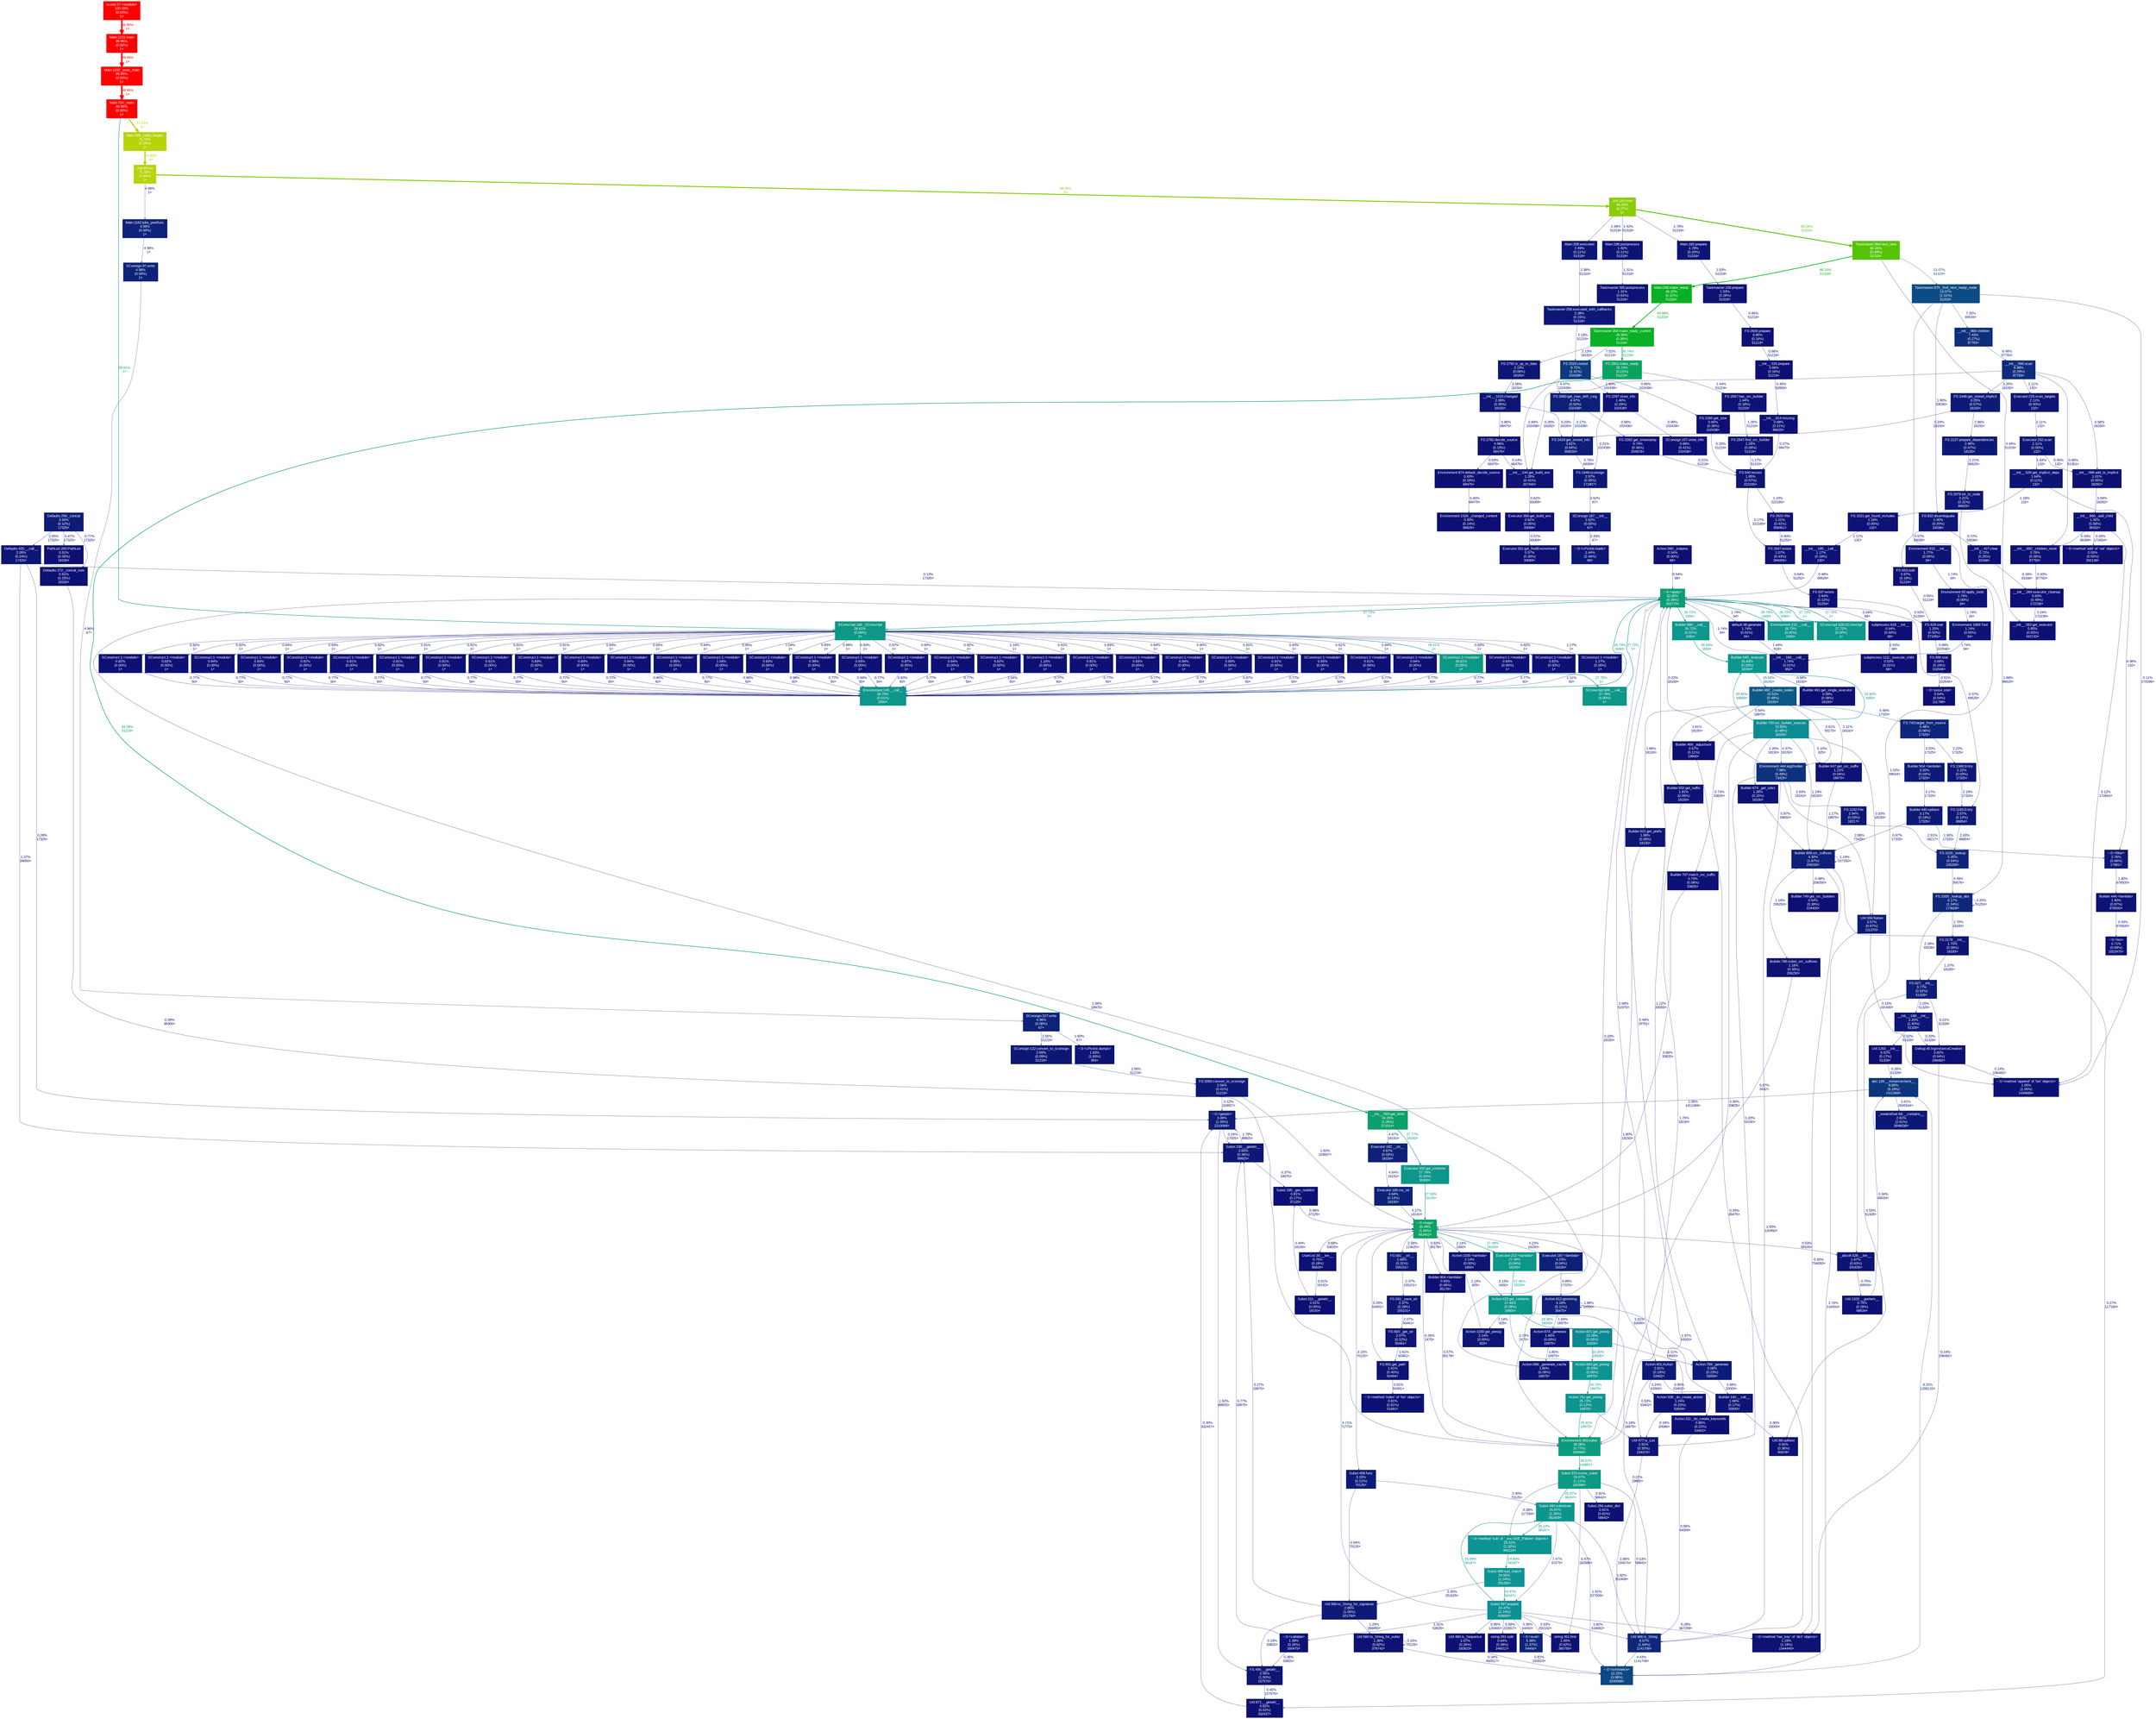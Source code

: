 digraph {
	graph [ranksep=0.25, fontname=Arial, nodesep=0.125];
	node [fontname=Arial, style=filled, height=0, width=0, shape=box, fontcolor=white];
	edge [fontname=Arial];
	1 [color="#0d4b84", fontcolor="#ffffff", fontsize="10.00", label="Taskmaster:675:_find_next_ready_node\n13.07%\n(1.51%)\n51319×"];
	1 -> 960 [color="#0d0d73", label="0.11%\n170286×", arrowsize="0.35", fontsize="10.00", fontcolor="#0d0d73", labeldistance="0.50", penwidth="0.50"];
	1 -> 423 [color="#0d1575", label="1.90%\n33036×", arrowsize="0.35", fontsize="10.00", fontcolor="#0d1575", labeldistance="0.50", penwidth="0.50"];
	1 -> 987 [color="#0d2d7c", label="7.35%\n69534×", arrowsize="0.35", fontsize="10.00", fontcolor="#0d2d7c", labeldistance="0.50", penwidth="0.50"];
	1 -> 85 [color="#0d1174", label="1.02%\n69534×", arrowsize="0.35", fontsize="10.00", fontcolor="#0d1174", labeldistance="0.50", penwidth="0.50"];
	10 [color="#0d1475", fontcolor="#ffffff", fontsize="10.00", label="Environment:1669:Tool\n1.74%\n(0.00%)\n34×"];
	10 -> 768 [color="#0d1475", label="1.74%\n34×", arrowsize="0.35", fontsize="10.00", fontcolor="#0d1475", labeldistance="0.50", penwidth="0.50"];
	11 [color="#0d1475", fontcolor="#ffffff", fontsize="10.00", label="Environment:92:apply_tools\n1.74%\n(0.00%)\n34×"];
	11 -> 10 [color="#0d1475", label="1.74%\n34×", arrowsize="0.35", fontsize="10.00", fontcolor="#0d1475", labeldistance="0.50", penwidth="0.50"];
	16 [color="#0d1274", fontcolor="#ffffff", fontsize="10.00", label="Builder:786:subst_src_suffixes\n1.16%\n(0.35%)\n206250×"];
	16 -> 52 [color="#0d1074", label="0.67%\n3432×", arrowsize="0.35", fontsize="10.00", fontcolor="#0d1074", labeldistance="0.50", penwidth="0.50"];
	17 [color="#0d1f78", fontcolor="#ffffff", fontsize="10.00", label="Builder:808:src_suffixes\n4.30%\n(1.87%)\n206250×"];
	17 -> 496 [color="#0d0f73", label="0.50%\n754050×", arrowsize="0.35", fontsize="10.00", fontcolor="#0d0f73", labeldistance="0.50", penwidth="0.50"];
	17 -> 1092 [color="#0d0e73", label="0.27%\n117150×", arrowsize="0.35", fontsize="10.00", fontcolor="#0d0e73", labeldistance="0.50", penwidth="0.50"];
	17 -> 16 [color="#0d1274", label="1.16%\n206250×", arrowsize="0.35", fontsize="10.00", fontcolor="#0d1274", labeldistance="0.50", penwidth="0.50"];
	17 -> 17 [color="#0d1274", label="1.19%\n107250×", arrowsize="0.35", fontsize="10.00", fontcolor="#0d1274", labeldistance="0.50", penwidth="0.50"];
	17 -> 341 [color="#0d0f73", label="0.48%\n206250×", arrowsize="0.35", fontsize="10.00", fontcolor="#0d0f73", labeldistance="0.50", penwidth="0.50"];
	21 [color="#0b9d74", fontcolor="#ffffff", fontsize="10.00", label="~:0:<apply>\n32.00%\n(0.39%)\n202770×"];
	21 -> 259 [color="#0d0f73", label="0.54%\n68×", arrowsize="0.35", fontsize="10.00", fontcolor="#0d0f73", labeldistance="0.50", penwidth="0.50"];
	21 -> 180 [color="#0c968c", label="26.72%\n1650×", arrowsize="0.52", fontsize="10.00", fontcolor="#0c968c", labeldistance="1.07", penwidth="1.07"];
	21 -> 182 [color="#0d1876", label="2.68%\n51975×", arrowsize="0.35", fontsize="10.00", fontcolor="#0d1876", labeldistance="0.50", penwidth="0.50"];
	21 -> 69 [color="#0c9788", label="27.72%\n1×", arrowsize="0.53", fontsize="10.00", fontcolor="#0c9788", labeldistance="1.11", penwidth="1.11"];
	21 -> 460 [color="#0d0e73", label="0.19%\n18150×", arrowsize="0.35", fontsize="10.00", fontcolor="#0d0e73", labeldistance="0.50", penwidth="0.50"];
	21 -> 213 [color="#0c968c", label="26.73%\n1650×", arrowsize="0.52", fontsize="10.00", fontcolor="#0c968c", labeldistance="1.07", penwidth="1.07"];
	21 -> 444 [color="#0d1475", label="1.74%\n34×", arrowsize="0.35", fontsize="10.00", fontcolor="#0d1475", labeldistance="0.50", penwidth="0.50"];
	21 -> 618 [color="#0d0e73", label="0.37%\n69529×", arrowsize="0.35", fontsize="10.00", fontcolor="#0d0e73", labeldistance="0.50", penwidth="0.50"];
	21 -> 375 [color="#0c9788", label="27.72%\n1×", arrowsize="0.53", fontsize="10.00", fontcolor="#0c9788", labeldistance="1.11", penwidth="1.11"];
	25 [color="#0d1475", fontcolor="#ffffff", fontsize="10.00", label="Action:866:_generate_cache\n1.80%\n(0.09%)\n18975×"];
	25 -> 21 [color="#0d1475", label="1.66%\n18975×", arrowsize="0.35", fontsize="10.00", fontcolor="#0d1475", labeldistance="0.50", penwidth="0.50"];
	39 [color="#0d1675", fontcolor="#ffffff", fontsize="10.00", label="Executor:225:scan_targets\n2.11%\n(0.00%)\n132×"];
	39 -> 537 [color="#0d1675", label="2.11%\n132×", arrowsize="0.35", fontsize="10.00", fontcolor="#0d1675", labeldistance="0.50", penwidth="0.50"];
	40 [color="#0d2c7c", fontcolor="#ffffff", fontsize="10.00", label="__init__:595:scan\n6.98%\n(0.29%)\n87783×"];
	40 -> 39 [color="#0d1675", label="2.11%\n132×", arrowsize="0.35", fontsize="10.00", fontcolor="#0d1675", labeldistance="0.50", penwidth="0.50"];
	40 -> 589 [color="#0d0f73", label="0.46%\n51351×", arrowsize="0.35", fontsize="10.00", fontcolor="#0d0f73", labeldistance="0.50", penwidth="0.50"];
	40 -> 150 [color="#0d0e73", label="0.26%\n18282×", arrowsize="0.35", fontsize="10.00", fontcolor="#0d0e73", labeldistance="0.50", penwidth="0.50"];
	40 -> 536 [color="#0d0f73", label="0.56%\n18150×", arrowsize="0.35", fontsize="10.00", fontcolor="#0d0f73", labeldistance="0.50", penwidth="0.50"];
	40 -> 155 [color="#0d1b77", label="3.25%\n18150×", arrowsize="0.35", fontsize="10.00", fontcolor="#0d1b77", labeldistance="0.50", penwidth="0.50"];
	46 [color="#0d1f78", fontcolor="#ffffff", fontsize="10.00", label="Action:812:genstring\n4.18%\n(0.11%)\n35475×"];
	46 -> 940 [color="#0d1575", label="1.97%\n16500×", arrowsize="0.35", fontsize="10.00", fontcolor="#0d1575", labeldistance="0.50", penwidth="0.50"];
	46 -> 46 [color="#0d1575", label="1.88%\n16500×", arrowsize="0.35", fontsize="10.00", fontcolor="#0d1575", labeldistance="0.50", penwidth="0.50"];
	46 -> 455 [color="#0d1475", label="1.84%\n18975×", arrowsize="0.35", fontsize="10.00", fontcolor="#0d1475", labeldistance="0.50", penwidth="0.50"];
	47 [color="#0d1f78", fontcolor="#ffffff", fontsize="10.00", label="Executor:187:<lambda>\n4.23%\n(0.04%)\n18150×"];
	47 -> 46 [color="#0d1e78", label="3.99%\n17325×", arrowsize="0.35", fontsize="10.00", fontcolor="#0d1e78", labeldistance="0.50", penwidth="0.50"];
	51 [color="#0c9789", fontcolor="#ffffff", fontsize="10.00", label="Executor:212:<lambda>\n27.49%\n(0.04%)\n18150×"];
	51 -> 126 [color="#0c9789", label="27.45%\n18150×", arrowsize="0.52", fontsize="10.00", fontcolor="#0c9789", labeldistance="1.10", penwidth="1.10"];
	52 [color="#0ba262", fontcolor="#ffffff", fontsize="10.00", label="~:0:<map>\n35.49%\n(1.84%)\n482402×"];
	52 -> 917 [color="#0d1074", label="0.68%\n53625×", arrowsize="0.35", fontsize="10.00", fontcolor="#0d1074", labeldistance="0.50", penwidth="0.50"];
	52 -> 790 [color="#0d1876", label="2.58%\n119625×", arrowsize="0.35", fontsize="10.00", fontcolor="#0d1876", labeldistance="0.50", penwidth="0.50"];
	52 -> 47 [color="#0d1f78", label="4.23%\n18150×", arrowsize="0.35", fontsize="10.00", fontcolor="#0d1f78", labeldistance="0.50", penwidth="0.50"];
	52 -> 51 [color="#0c9789", label="27.49%\n18150×", arrowsize="0.52", fontsize="10.00", fontcolor="#0c9789", labeldistance="1.10", penwidth="1.10"];
	52 -> 460 [color="#0d0e73", label="0.26%\n2475×", arrowsize="0.35", fontsize="10.00", fontcolor="#0d0e73", labeldistance="0.50", penwidth="0.50"];
	52 -> 85 [color="#0d0f73", label="0.53%\n89100×", arrowsize="0.35", fontsize="10.00", fontcolor="#0d0f73", labeldistance="0.50", penwidth="0.50"];
	52 -> 871 [color="#0d0f74", label="0.63%\n35178×", arrowsize="0.35", fontsize="10.00", fontcolor="#0d0f74", labeldistance="0.50", penwidth="0.50"];
	52 -> 761 [color="#0d1a77", label="3.15%\n70125×", arrowsize="0.35", fontsize="10.00", fontcolor="#0d1a77", labeldistance="0.50", penwidth="0.50"];
	52 -> 127 [color="#0d1675", label="2.14%\n1650×", arrowsize="0.35", fontsize="10.00", fontcolor="#0d1675", labeldistance="0.50", penwidth="0.50"];
	56 [color="#0d1876", fontcolor="#ffffff", fontsize="10.00", label="~:0:<filter>\n2.76%\n(0.66%)\n17881×"];
	56 -> 848 [color="#0d1375", label="1.40%\n676500×", arrowsize="0.35", fontsize="10.00", fontcolor="#0d1375", labeldistance="0.50", penwidth="0.50"];
	59 [color="#0d1274", fontcolor="#ffffff", fontsize="10.00", label="__init__:195:__call__\n1.17%\n(0.19%)\n132×"];
	59 -> 21 [color="#0d0f73", label="0.48%\n69529×", arrowsize="0.35", fontsize="10.00", fontcolor="#0d0f73", labeldistance="0.50", penwidth="0.50"];
	60 [color="#0d1274", fontcolor="#ffffff", fontsize="10.00", label="FS:1521:get_found_includes\n1.18%\n(0.00%)\n132×"];
	60 -> 59 [color="#0d1274", label="1.17%\n132×", arrowsize="0.35", fontsize="10.00", fontcolor="#0d1274", labeldistance="0.50", penwidth="0.50"];
	63 [color="#0d0f73", fontcolor="#ffffff", fontsize="10.00", label="Environment:1326:_changed_content\n0.50%\n(0.14%)\n86625×"];
	64 [color="#0d0f74", fontcolor="#ffffff", fontsize="10.00", label="Environment:874:default_decide_source\n0.63%\n(0.18%)\n68475×"];
	64 -> 63 [color="#0d0e73", label="0.40%\n68475×", arrowsize="0.35", fontsize="10.00", fontcolor="#0d0e73", labeldistance="0.50", penwidth="0.50"];
	68 [color="#0d1074", fontcolor="#ffffff", fontsize="10.00", label="SConstruct:1:<module>\n0.83%\n(0.00%)\n1×"];
	68 -> 954 [color="#0d1074", label="0.77%\n50×", arrowsize="0.35", fontsize="10.00", fontcolor="#0d1074", labeldistance="0.50", penwidth="0.50"];
	69 [color="#0c9884", fontcolor="#ffffff", fontsize="10.00", label="SConscript:166:_SConscript\n28.61%\n(0.06%)\n2×"];
	69 -> 289 [color="#0d1074", label="0.81%\n1×", arrowsize="0.35", fontsize="10.00", fontcolor="#0d1074", labeldistance="0.50", penwidth="0.50"];
	69 -> 169 [color="#0d1074", label="0.84%\n1×", arrowsize="0.35", fontsize="10.00", fontcolor="#0d1074", labeldistance="0.50", penwidth="0.50"];
	69 -> 173 [color="#0c9884", label="28.61%\n1×", arrowsize="0.53", fontsize="10.00", fontcolor="#0c9884", labeldistance="1.14", penwidth="1.14"];
	69 -> 305 [color="#0d1074", label="0.83%\n1×", arrowsize="0.35", fontsize="10.00", fontcolor="#0d1074", labeldistance="0.50", penwidth="0.50"];
	69 -> 364 [color="#0d1074", label="0.82%\n1×", arrowsize="0.35", fontsize="10.00", fontcolor="#0d1074", labeldistance="0.50", penwidth="0.50"];
	69 -> 321 [color="#0d1274", label="1.17%\n1×", arrowsize="0.35", fontsize="10.00", fontcolor="#0d1274", labeldistance="0.50", penwidth="0.50"];
	69 -> 267 [color="#0d1074", label="0.82%\n1×", arrowsize="0.35", fontsize="10.00", fontcolor="#0d1074", labeldistance="0.50", penwidth="0.50"];
	69 -> 68 [color="#0d1074", label="0.83%\n1×", arrowsize="0.35", fontsize="10.00", fontcolor="#0d1074", labeldistance="0.50", penwidth="0.50"];
	69 -> 325 [color="#0d1074", label="0.82%\n1×", arrowsize="0.35", fontsize="10.00", fontcolor="#0d1074", labeldistance="0.50", penwidth="0.50"];
	69 -> 326 [color="#0d1074", label="0.84%\n1×", arrowsize="0.35", fontsize="10.00", fontcolor="#0d1074", labeldistance="0.50", penwidth="0.50"];
	69 -> 329 [color="#0d1074", label="0.83%\n1×", arrowsize="0.35", fontsize="10.00", fontcolor="#0d1074", labeldistance="0.50", penwidth="0.50"];
	69 -> 330 [color="#0d1074", label="0.81%\n1×", arrowsize="0.35", fontsize="10.00", fontcolor="#0d1074", labeldistance="0.50", penwidth="0.50"];
	69 -> 332 [color="#0d1074", label="0.82%\n1×", arrowsize="0.35", fontsize="10.00", fontcolor="#0d1074", labeldistance="0.50", penwidth="0.50"];
	69 -> 333 [color="#0d1074", label="0.81%\n1×", arrowsize="0.35", fontsize="10.00", fontcolor="#0d1074", labeldistance="0.50", penwidth="0.50"];
	69 -> 334 [color="#0d1074", label="0.81%\n1×", arrowsize="0.35", fontsize="10.00", fontcolor="#0d1074", labeldistance="0.50", penwidth="0.50"];
	69 -> 336 [color="#0d1074", label="0.81%\n1×", arrowsize="0.35", fontsize="10.00", fontcolor="#0d1074", labeldistance="0.50", penwidth="0.50"];
	69 -> 339 [color="#0d1074", label="0.83%\n1×", arrowsize="0.35", fontsize="10.00", fontcolor="#0d1074", labeldistance="0.50", penwidth="0.50"];
	69 -> 340 [color="#0d1074", label="0.83%\n1×", arrowsize="0.35", fontsize="10.00", fontcolor="#0d1074", labeldistance="0.50", penwidth="0.50"];
	69 -> 365 [color="#0d1074", label="0.84%\n1×", arrowsize="0.35", fontsize="10.00", fontcolor="#0d1074", labeldistance="0.50", penwidth="0.50"];
	69 -> 344 [color="#0d1174", label="0.95%\n1×", arrowsize="0.35", fontsize="10.00", fontcolor="#0d1174", labeldistance="0.50", penwidth="0.50"];
	69 -> 345 [color="#0d1074", label="0.82%\n1×", arrowsize="0.35", fontsize="10.00", fontcolor="#0d1074", labeldistance="0.50", penwidth="0.50"];
	69 -> 346 [color="#0d1174", label="1.04%\n1×", arrowsize="0.35", fontsize="10.00", fontcolor="#0d1174", labeldistance="0.50", penwidth="0.50"];
	69 -> 347 [color="#0d1074", label="0.83%\n1×", arrowsize="0.35", fontsize="10.00", fontcolor="#0d1074", labeldistance="0.50", penwidth="0.50"];
	69 -> 349 [color="#0d1174", label="0.99%\n1×", arrowsize="0.35", fontsize="10.00", fontcolor="#0d1174", labeldistance="0.50", penwidth="0.50"];
	69 -> 350 [color="#0d1074", label="0.83%\n1×", arrowsize="0.35", fontsize="10.00", fontcolor="#0d1074", labeldistance="0.50", penwidth="0.50"];
	69 -> 352 [color="#0d1074", label="0.87%\n1×", arrowsize="0.35", fontsize="10.00", fontcolor="#0d1074", labeldistance="0.50", penwidth="0.50"];
	69 -> 354 [color="#0d1074", label="0.84%\n1×", arrowsize="0.35", fontsize="10.00", fontcolor="#0d1074", labeldistance="0.50", penwidth="0.50"];
	69 -> 337 [color="#0d1174", label="1.10%\n1×", arrowsize="0.35", fontsize="10.00", fontcolor="#0d1174", labeldistance="0.50", penwidth="0.50"];
	69 -> 360 [color="#0d1074", label="0.81%\n1×", arrowsize="0.35", fontsize="10.00", fontcolor="#0d1074", labeldistance="0.50", penwidth="0.50"];
	69 -> 361 [color="#0d1074", label="0.83%\n1×", arrowsize="0.35", fontsize="10.00", fontcolor="#0d1074", labeldistance="0.50", penwidth="0.50"];
	69 -> 106 [color="#0d1074", label="0.84%\n1×", arrowsize="0.35", fontsize="10.00", fontcolor="#0d1074", labeldistance="0.50", penwidth="0.50"];
	69 -> 363 [color="#0d1074", label="0.80%\n1×", arrowsize="0.35", fontsize="10.00", fontcolor="#0d1074", labeldistance="0.50", penwidth="0.50"];
	69 -> 338 [color="#0d1174", label="0.91%\n1×", arrowsize="0.35", fontsize="10.00", fontcolor="#0d1174", labeldistance="0.50", penwidth="0.50"];
	75 [color="#ff0000", fontcolor="#ffffff", fontsize="10.00", label="Main:1231:main\n99.95%\n(0.00%)\n1×"];
	75 -> 304 [color="#ff0100", label="99.95%\n1×", arrowsize="1.00", fontsize="10.00", fontcolor="#ff0100", labeldistance="4.00", penwidth="4.00"];
	80 [color="#0d247a", fontcolor="#ffffff", fontsize="10.00", label="FS:1103:_lookup\n5.35%\n(0.54%)\n105205×"];
	80 -> 81 [color="#0d2079", label="4.49%\n35676×", arrowsize="0.35", fontsize="10.00", fontcolor="#0d2079", labeldistance="0.50", penwidth="0.50"];
	81 [color="#0d287b", fontcolor="#ffffff", fontsize="10.00", label="FS:2000:_lookup_abs\n6.17%\n(1.04%)\n173628×"];
	81 -> 171 [color="#0d1776", label="2.39%\n33036×", arrowsize="0.35", fontsize="10.00", fontcolor="#0d1776", labeldistance="0.50", penwidth="0.50"];
	81 -> 495 [color="#0d1475", label="1.70%\n18183×", arrowsize="0.35", fontsize="10.00", fontcolor="#0d1475", labeldistance="0.50", penwidth="0.50"];
	81 -> 81 [color="#0d0e73", label="0.25%\n51253×", arrowsize="0.35", fontsize="10.00", fontcolor="#0d0e73", labeldistance="0.50", penwidth="0.50"];
	84 [color="#0d1074", fontcolor="#ffffff", fontsize="10.00", label="Util:1323:__getitem__\n0.75%\n(0.28%)\n69534×"];
	84 -> 133 [color="#0d0e73", label="0.34%\n69534×", arrowsize="0.35", fontsize="10.00", fontcolor="#0d0e73", labeldistance="0.50", penwidth="0.50"];
	85 [color="#0d1475", fontcolor="#ffffff", fontsize="10.00", label="_abcoll:528:__iter__\n1.67%\n(0.63%)\n191635×"];
	85 -> 84 [color="#0d1074", label="0.75%\n69534×", arrowsize="0.35", fontsize="10.00", fontcolor="#0d1074", labeldistance="0.50", penwidth="0.50"];
	96 [color="#0d397f", fontcolor="#ffffff", fontsize="10.00", label="FS:2524:visited\n9.72%\n(1.41%)\n102438×"];
	96 -> 634 [color="#0d1375", label="1.40%\n102438×", arrowsize="0.35", fontsize="10.00", fontcolor="#0d1375", labeldistance="0.50", penwidth="0.50"];
	96 -> 596 [color="#0d0f74", label="0.65%\n102438×", arrowsize="0.35", fontsize="10.00", fontcolor="#0d0f74", labeldistance="0.50", penwidth="0.50"];
	96 -> 150 [color="#0d1074", label="0.84%\n102438×", arrowsize="0.35", fontsize="10.00", fontcolor="#0d1074", labeldistance="0.50", penwidth="0.50"];
	96 -> 158 [color="#0d2078", label="4.47%\n102438×", arrowsize="0.35", fontsize="10.00", fontcolor="#0d2078", labeldistance="0.50", penwidth="0.50"];
	97 [color="#0ba069", fontcolor="#ffffff", fontsize="10.00", label="__init__:683:get_binfo\n34.25%\n(1.06%)\n271014×"];
	97 -> 388 [color="#0c9788", label="27.77%\n18150×", arrowsize="0.53", fontsize="10.00", fontcolor="#0c9788", labeldistance="1.11", penwidth="1.11"];
	97 -> 1137 [color="#0d2179", label="4.67%\n18150×", arrowsize="0.35", fontsize="10.00", fontcolor="#0d2179", labeldistance="0.50", penwidth="0.50"];
	102 [color="#b6d406", fontcolor="#ffffff", fontsize="10.00", label="Main:996:_build_targets\n71.33%\n(0.00%)\n1×"];
	102 -> 215 [color="#b6d406", label="71.33%\n1×", arrowsize="0.84", fontsize="10.00", fontcolor="#b6d406", labeldistance="2.85", penwidth="2.85"];
	103 [color="#ff0100", fontcolor="#ffffff", fontsize="10.00", label="Main:724:_main\n99.95%\n(0.00%)\n1×"];
	103 -> 69 [color="#0c9884", label="28.61%\n1×", arrowsize="0.53", fontsize="10.00", fontcolor="#0c9884", labeldistance="1.14", penwidth="1.14"];
	103 -> 102 [color="#b6d406", label="71.33%\n1×", arrowsize="0.84", fontsize="10.00", fontcolor="#b6d406", labeldistance="2.85", penwidth="2.85"];
	106 [color="#0d1074", fontcolor="#ffffff", fontsize="10.00", label="SConstruct:1:<module>\n0.84%\n(0.00%)\n1×"];
	106 -> 954 [color="#0d1074", label="0.77%\n50×", arrowsize="0.35", fontsize="10.00", fontcolor="#0d1074", labeldistance="0.50", penwidth="0.50"];
	115 [color="#0d0f73", fontcolor="#ffffff", fontsize="10.00", label="Executor:331:get_NullEnvironment\n0.57%\n(0.30%)\n33069×"];
	116 [color="#0d0f74", fontcolor="#ffffff", fontsize="10.00", label="Executor:358:get_build_env\n0.62%\n(0.05%)\n33069×"];
	116 -> 115 [color="#0d0f73", label="0.57%\n33069×", arrowsize="0.35", fontsize="10.00", fontcolor="#0d0f73", labeldistance="0.50", penwidth="0.50"];
	119 [color="#0c5887", fontcolor="#ffffff", fontsize="10.00", label="Builder:482:_create_nodes\n15.52%\n(0.48%)\n18150×"];
	119 -> 1126 [color="#0d257a", label="5.48%\n17325×", arrowsize="0.35", fontsize="10.00", fontcolor="#0d257a", labeldistance="0.50", penwidth="0.50"];
	119 -> 513 [color="#0d1c77", label="3.61%\n55275×", arrowsize="0.35", fontsize="10.00", fontcolor="#0d1c77", labeldistance="0.50", penwidth="0.50"];
	119 -> 726 [color="#0d1174", label="1.11%\n18150×", arrowsize="0.35", fontsize="10.00", fontcolor="#0d1174", labeldistance="0.50", penwidth="0.50"];
	119 -> 705 [color="#0d1475", label="1.81%\n18150×", arrowsize="0.35", fontsize="10.00", fontcolor="#0d1475", labeldistance="0.50", penwidth="0.50"];
	119 -> 700 [color="#0d1575", label="1.86%\n18150×", arrowsize="0.35", fontsize="10.00", fontcolor="#0d1575", labeldistance="0.50", penwidth="0.50"];
	119 -> 862 [color="#0d0f73", label="0.54%\n18975×", arrowsize="0.35", fontsize="10.00", fontcolor="#0d0f73", labeldistance="0.50", penwidth="0.50"];
	120 [color="#0c968d", fontcolor="#ffffff", fontsize="10.00", label="Builder:545:_execute\n26.63%\n(0.33%)\n18150×"];
	120 -> 512 [color="#0d0f73", label="0.58%\n18150×", arrowsize="0.35", fontsize="10.00", fontcolor="#0d0f73", labeldistance="0.50", penwidth="0.50"];
	120 -> 727 [color="#0c8b92", label="23.82%\n1650×", arrowsize="0.49", fontsize="10.00", fontcolor="#0c8b92", labeldistance="0.95", penwidth="0.95"];
	120 -> 119 [color="#0c5887", label="15.52%\n18150×", arrowsize="0.39", fontsize="10.00", fontcolor="#0c5887", labeldistance="0.62", penwidth="0.62"];
	126 [color="#0c9789", fontcolor="#ffffff", fontsize="10.00", label="Action:420:get_contents\n27.45%\n(0.09%)\n19800×"];
	126 -> 564 [color="#0d1675", label="2.14%\n825×", arrowsize="0.35", fontsize="10.00", fontcolor="#0d1675", labeldistance="0.50", penwidth="0.50"];
	126 -> 852 [color="#0d1d78", label="3.74%\n2475×", arrowsize="0.35", fontsize="10.00", fontcolor="#0d1d78", labeldistance="0.50", penwidth="0.50"];
	126 -> 853 [color="#0c8891", label="23.36%\n16500×", arrowsize="0.48", fontsize="10.00", fontcolor="#0c8891", labeldistance="0.93", penwidth="0.93"];
	126 -> 238 [color="#0d0e73", label="0.21%\n19800×", arrowsize="0.35", fontsize="10.00", fontcolor="#0d0e73", labeldistance="0.50", penwidth="0.50"];
	127 [color="#0d1675", fontcolor="#ffffff", fontsize="10.00", label="Action:1035:<lambda>\n2.14%\n(0.00%)\n1650×"];
	127 -> 126 [color="#0d1675", label="2.13%\n1650×", arrowsize="0.35", fontsize="10.00", fontcolor="#0d1675", labeldistance="0.50", penwidth="0.50"];
	130 [color="#0d0f74", fontcolor="#ffffff", fontsize="10.00", label="string:281:split\n0.64%\n(0.39%)\n246012×"];
	133 [color="#0d357e", fontcolor="#ffffff", fontsize="10.00", label="abc:128:__instancecheck__\n8.85%\n(5.19%)\n1411069×"];
	133 -> 1190 [color="#0d1876", label="2.61%\n2645544×", arrowsize="0.35", fontsize="10.00", fontcolor="#0d1876", labeldistance="0.50", penwidth="0.50"];
	133 -> 750 [color="#0d1174", label="1.05%\n1411069×", arrowsize="0.35", fontsize="10.00", fontcolor="#0d1174", labeldistance="0.50", penwidth="0.50"];
	143 [color="#0d1375", fontcolor="#ffffff", fontsize="10.00", label="FS:2567:has_src_builder\n1.44%\n(0.18%)\n51219×"];
	143 -> 595 [color="#0d1274", label="1.26%\n51219×", arrowsize="0.35", fontsize="10.00", fontcolor="#0d1274", labeldistance="0.50", penwidth="0.50"];
	144 [color="#0ba261", fontcolor="#ffffff", fontsize="10.00", label="FS:2601:make_ready\n35.74%\n(0.21%)\n51219×"];
	144 -> 97 [color="#0ba06a", label="34.09%\n51219×", arrowsize="0.58", fontsize="10.00", fontcolor="#0ba06a", labeldistance="1.36", penwidth="1.36"];
	144 -> 143 [color="#0d1375", label="1.44%\n51219×", arrowsize="0.35", fontsize="10.00", fontcolor="#0d1375", labeldistance="0.50", penwidth="0.50"];
	150 [color="#0d1274", fontcolor="#ffffff", fontsize="10.00", label="__init__:244:get_build_env\n1.26%\n(0.41%)\n207345×"];
	150 -> 116 [color="#0d0f74", label="0.62%\n33069×", arrowsize="0.35", fontsize="10.00", fontcolor="#0d0f74", labeldistance="0.50", penwidth="0.50"];
	154 [color="#0d1d78", fontcolor="#ffffff", fontsize="10.00", label="FS:2419:get_stored_info\n3.81%\n(0.84%)\n358533×"];
	154 -> 633 [color="#0d1876", label="2.76%\n69369×", arrowsize="0.35", fontsize="10.00", fontcolor="#0d1876", labeldistance="0.50", penwidth="0.50"];
	155 [color="#0d1b77", fontcolor="#ffffff", fontsize="10.00", label="FS:2446:get_stored_implicit\n3.25%\n(0.07%)\n18150×"];
	155 -> 154 [color="#0d0e73", label="0.23%\n18150×", arrowsize="0.35", fontsize="10.00", fontcolor="#0d0e73", labeldistance="0.50", penwidth="0.50"];
	155 -> 258 [color="#0d1977", label="2.96%\n18150×", arrowsize="0.35", fontsize="10.00", fontcolor="#0d1977", labeldistance="0.50", penwidth="0.50"];
	156 [color="#0d1074", fontcolor="#ffffff", fontsize="10.00", label="SConsign:157:store_info\n0.89%\n(0.41%)\n102438×"];
	157 [color="#0d1575", fontcolor="#ffffff", fontsize="10.00", label="__init__:1015:changed\n2.06%\n(0.35%)\n18150×"];
	157 -> 154 [color="#0d0e73", label="0.23%\n18150×", arrowsize="0.35", fontsize="10.00", fontcolor="#0d0e73", labeldistance="0.50", penwidth="0.50"];
	157 -> 511 [color="#0d1174", label="0.96%\n68475×", arrowsize="0.35", fontsize="10.00", fontcolor="#0d1174", labeldistance="0.50", penwidth="0.50"];
	158 [color="#0d2078", fontcolor="#ffffff", fontsize="10.00", label="FS:2680:get_max_drift_csig\n4.47%\n(0.50%)\n102438×"];
	158 -> 154 [color="#0d1a77", label="3.17%\n102438×", arrowsize="0.35", fontsize="10.00", fontcolor="#0d1a77", labeldistance="0.50", penwidth="0.50"];
	158 -> 413 [color="#0d0f74", label="0.66%\n102438×", arrowsize="0.35", fontsize="10.00", fontcolor="#0d0f74", labeldistance="0.50", penwidth="0.50"];
	163 [color="#0d1274", fontcolor="#ffffff", fontsize="10.00", label="Taskmaster:395:postprocess\n1.31%\n(0.63%)\n51318×"];
	164 [color="#0d1375", fontcolor="#ffffff", fontsize="10.00", label="Main:286:postprocess\n1.42%\n(0.11%)\n51318×"];
	164 -> 163 [color="#0d1274", label="1.31%\n51318×", arrowsize="0.35", fontsize="10.00", fontcolor="#0d1274", labeldistance="0.50", penwidth="0.50"];
	169 [color="#0d1074", fontcolor="#ffffff", fontsize="10.00", label="SConstruct:1:<module>\n0.84%\n(0.00%)\n1×"];
	169 -> 954 [color="#0d1074", label="0.77%\n50×", arrowsize="0.35", fontsize="10.00", fontcolor="#0d1074", labeldistance="0.50", penwidth="0.50"];
	170 [color="#0d1676", fontcolor="#ffffff", fontsize="10.00", label="__init__:188:__init__\n2.20%\n(1.40%)\n51328×"];
	170 -> 500 [color="#0d0e73", label="0.20%\n51328×", arrowsize="0.35", fontsize="10.00", fontcolor="#0d0e73", labeldistance="0.50", penwidth="0.50"];
	170 -> 743 [color="#0d0f73", label="0.52%\n51328×", arrowsize="0.35", fontsize="10.00", fontcolor="#0d0f73", labeldistance="0.50", penwidth="0.50"];
	171 [color="#0d1d78", fontcolor="#ffffff", fontsize="10.00", label="FS:527:__init__\n3.77%\n(0.62%)\n51328×"];
	171 -> 808 [color="#0d0f73", label="0.53%\n51328×", arrowsize="0.35", fontsize="10.00", fontcolor="#0d0f73", labeldistance="0.50", penwidth="0.50"];
	171 -> 170 [color="#0d1676", label="2.20%\n51328×", arrowsize="0.35", fontsize="10.00", fontcolor="#0d1676", labeldistance="0.50", penwidth="0.50"];
	171 -> 500 [color="#0d0e73", label="0.21%\n51328×", arrowsize="0.35", fontsize="10.00", fontcolor="#0d0e73", labeldistance="0.50", penwidth="0.50"];
	173 [color="#0c9884", fontcolor="#ffffff", fontsize="10.00", label="SConstruct:1:<module>\n28.61%\n(0.00%)\n1×"];
	173 -> 270 [color="#0c9788", label="27.76%\n1×", arrowsize="0.53", fontsize="10.00", fontcolor="#0c9788", labeldistance="1.11", penwidth="1.11"];
	173 -> 954 [color="#0d1074", label="0.77%\n50×", arrowsize="0.35", fontsize="10.00", fontcolor="#0d1074", labeldistance="0.50", penwidth="0.50"];
	176 [color="#0d1074", fontcolor="#ffffff", fontsize="10.00", label="__init__:427:clear\n0.72%\n(0.25%)\n33168×"];
	176 -> 889 [color="#0d0d73", label="0.16%\n33168×", arrowsize="0.35", fontsize="10.00", fontcolor="#0d0d73", labeldistance="0.50", penwidth="0.50"];
	180 [color="#0c968c", fontcolor="#ffffff", fontsize="10.00", label="Builder:586:__call__\n26.72%\n(0.01%)\n1650×"];
	180 -> 120 [color="#0c968d", label="26.63%\n1650×", arrowsize="0.52", fontsize="10.00", fontcolor="#0c968d", labeldistance="1.07", penwidth="1.07"];
	182 [color="#0d1976", fontcolor="#ffffff", fontsize="10.00", label="Action:401:Action\n2.81%\n(0.19%)\n53402×"];
	182 -> 703 [color="#0d1074", label="0.85%\n53402×", arrowsize="0.35", fontsize="10.00", fontcolor="#0d1074", labeldistance="0.50", penwidth="0.50"];
	182 -> 261 [color="#0d0f73", label="0.53%\n53402×", arrowsize="0.35", fontsize="10.00", fontcolor="#0d0f73", labeldistance="0.50", penwidth="0.50"];
	182 -> 255 [color="#0d1274", label="1.24%\n53300×", arrowsize="0.35", fontsize="10.00", fontcolor="#0d1274", labeldistance="0.50", penwidth="0.50"];
	213 [color="#0c968c", fontcolor="#ffffff", fontsize="10.00", label="Environment:215:__call__\n26.73%\n(0.00%)\n1650×"];
	213 -> 21 [color="#0c968c", label="26.72%\n1650×", arrowsize="0.52", fontsize="10.00", fontcolor="#0c968c", labeldistance="1.07", penwidth="1.07"];
	215 [color="#b6d406", fontcolor="#ffffff", fontsize="10.00", label="Job:98:run\n71.33%\n(0.00%)\n1×"];
	215 -> 274 [color="#89cd07", label="66.35%\n1×", arrowsize="0.81", fontsize="10.00", fontcolor="#89cd07", labeldistance="2.65", penwidth="2.65"];
	215 -> 468 [color="#0d2279", label="4.98%\n1×", arrowsize="0.35", fontsize="10.00", fontcolor="#0d2279", labeldistance="0.50", penwidth="0.50"];
	217 [color="#0d1274", fontcolor="#ffffff", fontsize="10.00", label="FS:629:stat\n1.20%\n(0.52%)\n271091×"];
	217 -> 281 [color="#0d1074", label="0.69%\n102546×", arrowsize="0.35", fontsize="10.00", fontcolor="#0d1074", labeldistance="0.50", penwidth="0.50"];
	218 [color="#0d0f74", fontcolor="#ffffff", fontsize="10.00", label="FS:637:exists\n0.64%\n(0.12%)\n51254×"];
	218 -> 217 [color="#0d0f73", label="0.52%\n51254×", arrowsize="0.35", fontsize="10.00", fontcolor="#0d0f73", labeldistance="0.50", penwidth="0.50"];
	220 [color="#0d1074", fontcolor="#ffffff", fontsize="10.00", label="FS:653:isdir\n0.87%\n(0.19%)\n51219×"];
	220 -> 217 [color="#0d0f73", label="0.55%\n51219×", arrowsize="0.35", fontsize="10.00", fontcolor="#0d0f73", labeldistance="0.50", penwidth="0.50"];
	221 [color="#0d1575", fontcolor="#ffffff", fontsize="10.00", label="FS:600:_get_str\n2.07%\n(0.22%)\n50461×"];
	221 -> 527 [color="#0d1375", label="1.61%\n50461×", arrowsize="0.35", fontsize="10.00", fontcolor="#0d1375", labeldistance="0.50", penwidth="0.50"];
	236 [color="#0d4683", fontcolor="#ffffff", fontsize="10.00", label="~:0:<isinstance>\n12.22%\n(3.98%)\n3240598×"];
	236 -> 133 [color="#0d327d", label="8.25%\n1288133×", arrowsize="0.35", fontsize="10.00", fontcolor="#0d327d", labeldistance="0.50", penwidth="0.50"];
	238 [color="#0d277b", fontcolor="#ffffff", fontsize="10.00", label="Util:486:is_String\n6.07%\n(1.64%)\n1141708×"];
	238 -> 236 [color="#0d2078", label="4.43%\n1141708×", arrowsize="0.35", fontsize="10.00", fontcolor="#0d2078", labeldistance="0.50", penwidth="0.50"];
	240 [color="#0d1275", fontcolor="#ffffff", fontsize="10.00", label="Util:560:to_String_for_subst\n1.38%\n(0.82%)\n378742×"];
	240 -> 240 [color="#0d0d73", label="0.15%\n70125×", arrowsize="0.35", fontsize="10.00", fontcolor="#0d0d73", labeldistance="0.50", penwidth="0.50"];
	240 -> 236 [color="#0d0e73", label="0.34%\n450517×", arrowsize="0.35", fontsize="10.00", fontcolor="#0d0e73", labeldistance="0.50", penwidth="0.50"];
	241 [color="#0d1074", fontcolor="#ffffff", fontsize="10.00", label="Defaults:272:_concat_ixes\n0.81%\n(0.25%)\n18150×"];
	241 -> 460 [color="#0d0e73", label="0.39%\n36300×", arrowsize="0.35", fontsize="10.00", fontcolor="#0d0e73", labeldistance="0.50", penwidth="0.50"];
	248 [color="#0c958f", fontcolor="#ffffff", fontsize="10.00", label="Subst:480:substitute\n25.97%\n(1.33%)\n352409×"];
	248 -> 836 [color="#0c9493", label="25.14%\n56167×", arrowsize="0.50", fontsize="10.00", fontcolor="#0c9493", labeldistance="1.01", penwidth="1.01"];
	248 -> 236 [color="#0d1575", label="1.91%\n227009×", arrowsize="0.35", fontsize="10.00", fontcolor="#0d1575", labeldistance="0.50", penwidth="0.50"];
	248 -> 238 [color="#0d1475", label="1.82%\n352409×", arrowsize="0.35", fontsize="10.00", fontcolor="#0d1475", labeldistance="0.50", penwidth="0.50"];
	248 -> 302 [color="#0d2e7c", label="7.47%\n91575×", arrowsize="0.35", fontsize="10.00", fontcolor="#0d2e7c", labeldistance="0.50", penwidth="0.50"];
	249 [color="#0d1c77", fontcolor="#ffffff", fontsize="10.00", label="Util:506:flatten\n3.57%\n(0.67%)\n111375×"];
	249 -> 960 [color="#0d0d73", label="0.15%\n191400×", arrowsize="0.35", fontsize="10.00", fontcolor="#0d0d73", labeldistance="0.50", penwidth="0.50"];
	249 -> 236 [color="#0d1876", label="2.76%\n516450×", arrowsize="0.35", fontsize="10.00", fontcolor="#0d1876", labeldistance="0.50", penwidth="0.50"];
	252 [color="#0d0f73", fontcolor="#ffffff", fontsize="10.00", label="subprocess:1111:_execute_child\n0.53%\n(0.01%)\n68×"];
	253 [color="#0d1174", fontcolor="#ffffff", fontsize="10.00", label="Util:480:is_Sequence\n1.07%\n(0.26%)\n182623×"];
	253 -> 236 [color="#0d1074", label="0.81%\n182623×", arrowsize="0.35", fontsize="10.00", fontcolor="#0d1074", labeldistance="0.50", penwidth="0.50"];
	255 [color="#0d1274", fontcolor="#ffffff", fontsize="10.00", label="Action:338:_do_create_action\n1.24%\n(0.23%)\n53504×"];
	255 -> 261 [color="#0d0e73", label="0.19%\n20086×", arrowsize="0.35", fontsize="10.00", fontcolor="#0d0e73", labeldistance="0.50", penwidth="0.50"];
	255 -> 21 [color="#0d0f73", label="0.49%\n19791×", arrowsize="0.35", fontsize="10.00", fontcolor="#0d0f73", labeldistance="0.50", penwidth="0.50"];
	258 [color="#0d1977", fontcolor="#ffffff", fontsize="10.00", label="FS:2127:prepare_dependencies\n2.96%\n(0.47%)\n18150×"];
	258 -> 578 [color="#0d1676", label="2.21%\n86625×", arrowsize="0.35", fontsize="10.00", fontcolor="#0d1676", labeldistance="0.50", penwidth="0.50"];
	259 [color="#0d0f73", fontcolor="#ffffff", fontsize="10.00", label="subprocess:619:__init__\n0.54%\n(0.00%)\n68×"];
	259 -> 252 [color="#0d0f73", label="0.53%\n68×", arrowsize="0.35", fontsize="10.00", fontcolor="#0d0f73", labeldistance="0.50", penwidth="0.50"];
	261 [color="#0d1575", fontcolor="#ffffff", fontsize="10.00", label="Util:477:is_List\n1.91%\n(0.35%)\n234375×"];
	261 -> 236 [color="#0d1375", label="1.56%\n234375×", arrowsize="0.35", fontsize="10.00", fontcolor="#0d1375", labeldistance="0.50", penwidth="0.50"];
	267 [color="#0d1074", fontcolor="#ffffff", fontsize="10.00", label="SConstruct:1:<module>\n0.82%\n(0.00%)\n1×"];
	267 -> 954 [color="#0d1074", label="0.77%\n50×", arrowsize="0.35", fontsize="10.00", fontcolor="#0d1074", labeldistance="0.50", penwidth="0.50"];
	270 [color="#0c9788", fontcolor="#ffffff", fontsize="10.00", label="SConscript:609:__call__\n27.76%\n(0.00%)\n1×"];
	270 -> 21 [color="#0c9788", label="27.72%\n1×", arrowsize="0.53", fontsize="10.00", fontcolor="#0c9788", labeldistance="1.11", penwidth="1.11"];
	273 [color="#0d1776", fontcolor="#ffffff", fontsize="10.00", label="Main:208:executed\n2.49%\n(0.11%)\n51318×"];
	273 -> 466 [color="#0d1776", label="2.38%\n51318×", arrowsize="0.35", fontsize="10.00", fontcolor="#0d1776", labeldistance="0.50", penwidth="0.50"];
	274 [color="#89cd07", fontcolor="#ffffff", fontsize="10.00", label="Job:184:start\n66.35%\n(0.27%)\n1×"];
	274 -> 164 [color="#0d1375", label="1.42%\n51318×", arrowsize="0.35", fontsize="10.00", fontcolor="#0d1375", labeldistance="0.50", penwidth="0.50"];
	274 -> 616 [color="#0d1475", label="1.78%\n51318×", arrowsize="0.35", fontsize="10.00", fontcolor="#0d1475", labeldistance="0.50", penwidth="0.50"];
	274 -> 273 [color="#0d1776", label="2.49%\n51318×", arrowsize="0.35", fontsize="10.00", fontcolor="#0d1776", labeldistance="0.50", penwidth="0.50"];
	274 -> 311 [color="#55c408", label="60.26%\n51319×", arrowsize="0.78", fontsize="10.00", fontcolor="#55c408", labeldistance="2.41", penwidth="2.41"];
	278 [color="#0d2279", fontcolor="#ffffff", fontsize="10.00", label="SConsign:227:write\n4.96%\n(0.06%)\n67×"];
	278 -> 876 [color="#0d1876", label="2.65%\n51219×", arrowsize="0.35", fontsize="10.00", fontcolor="#0d1876", labeldistance="0.50", penwidth="0.50"];
	278 -> 626 [color="#0d1475", label="1.83%\n67×", arrowsize="0.35", fontsize="10.00", fontcolor="#0d1475", labeldistance="0.50", penwidth="0.50"];
	281 [color="#0d1074", fontcolor="#ffffff", fontsize="10.00", label="FS:990:stat\n0.69%\n(0.18%)\n102546×"];
	281 -> 821 [color="#0d0f73", label="0.51%\n102546×", arrowsize="0.35", fontsize="10.00", fontcolor="#0d0f73", labeldistance="0.50", penwidth="0.50"];
	288 [color="#0d1575", fontcolor="#ffffff", fontsize="10.00", label="FS:495:__getattr__\n2.06%\n(1.50%)\n157575×"];
	288 -> 1092 [color="#0d0e73", label="0.42%\n157575×", arrowsize="0.35", fontsize="10.00", fontcolor="#0d0e73", labeldistance="0.50", penwidth="0.50"];
	289 [color="#0d1074", fontcolor="#ffffff", fontsize="10.00", label="SConstruct:1:<module>\n0.81%\n(0.00%)\n1×"];
	289 -> 954 [color="#0d1074", label="0.77%\n50×", arrowsize="0.35", fontsize="10.00", fontcolor="#0d1074", labeldistance="0.50", penwidth="0.50"];
	297 [color="#0d1074", fontcolor="#ffffff", fontsize="10.00", label="__init__:263:get_executor\n0.85%\n(0.63%)\n432133×"];
	302 [color="#0c9093", fontcolor="#ffffff", fontsize="10.00", label="Subst:397:expand\n24.47%\n(2.74%)\n416692×"];
	302 -> 130 [color="#0d0f73", label="0.58%\n222817×", arrowsize="0.35", fontsize="10.00", fontcolor="#0d0f73", labeldistance="0.50", penwidth="0.50"];
	302 -> 1254 [color="#0d0f73", label="0.53%\n202192×", arrowsize="0.35", fontsize="10.00", fontcolor="#0d0f73", labeldistance="0.50", penwidth="0.50"];
	302 -> 1165 [color="#0d247a", label="5.36%\n54450×", arrowsize="0.35", fontsize="10.00", fontcolor="#0d247a", labeldistance="0.50", penwidth="0.50"];
	302 -> 238 [color="#0d1475", label="1.82%\n416692×", arrowsize="0.35", fontsize="10.00", fontcolor="#0d1475", labeldistance="0.50", penwidth="0.50"];
	302 -> 496 [color="#0d0e73", label="0.28%\n367259×", arrowsize="0.35", fontsize="10.00", fontcolor="#0d0e73", labeldistance="0.50", penwidth="0.50"];
	302 -> 52 [color="#0d2179", label="4.71%\n71775×", arrowsize="0.35", fontsize="10.00", fontcolor="#0d2179", labeldistance="0.50", penwidth="0.50"];
	302 -> 248 [color="#0c8791", label="23.08%\n56167×", arrowsize="0.48", fontsize="10.00", fontcolor="#0c8791", labeldistance="0.92", penwidth="0.92"];
	302 -> 699 [color="#0d1274", label="1.31%\n53625×", arrowsize="0.35", fontsize="10.00", fontcolor="#0d1274", labeldistance="0.50", penwidth="0.50"];
	302 -> 253 [color="#0d1174", label="0.95%\n125400×", arrowsize="0.35", fontsize="10.00", fontcolor="#0d1174", labeldistance="0.50", penwidth="0.50"];
	304 [color="#ff0100", fontcolor="#ffffff", fontsize="10.00", label="Main:1192:_exec_main\n99.95%\n(0.00%)\n1×"];
	304 -> 103 [color="#ff0100", label="99.95%\n1×", arrowsize="1.00", fontsize="10.00", fontcolor="#ff0100", labeldistance="4.00", penwidth="4.00"];
	305 [color="#0d1074", fontcolor="#ffffff", fontsize="10.00", label="SConstruct:1:<module>\n0.83%\n(0.00%)\n1×"];
	305 -> 954 [color="#0d1074", label="0.77%\n50×", arrowsize="0.35", fontsize="10.00", fontcolor="#0d1074", labeldistance="0.50", penwidth="0.50"];
	307 [color="#0d1074", fontcolor="#ffffff", fontsize="10.00", label="__init__:814:missing\n0.68%\n(0.21%)\n86625×"];
	307 -> 594 [color="#0d0e73", label="0.27%\n68475×", arrowsize="0.35", fontsize="10.00", fontcolor="#0d0e73", labeldistance="0.50", penwidth="0.50"];
	311 [color="#55c408", fontcolor="#ffffff", fontsize="10.00", label="Taskmaster:864:next_task\n60.26%\n(0.48%)\n51319×"];
	311 -> 1 [color="#0d4b84", label="13.07%\n51319×", arrowsize="0.36", fontsize="10.00", fontcolor="#0d4b84", labeldistance="0.52", penwidth="0.52"];
	311 -> 686 [color="#0ab024", label="46.10%\n51318×", arrowsize="0.68", fontsize="10.00", fontcolor="#0ab024", labeldistance="1.84", penwidth="1.84"];
	311 -> 297 [color="#0d0f73", label="0.44%\n51318×", arrowsize="0.35", fontsize="10.00", fontcolor="#0d0f73", labeldistance="0.50", penwidth="0.50"];
	319 [color="#0d1c77", fontcolor="#ffffff", fontsize="10.00", label="Defaults:256:_concat\n3.50%\n(0.12%)\n17325×"];
	319 -> 953 [color="#0d0f73", label="0.47%\n17325×", arrowsize="0.35", fontsize="10.00", fontcolor="#0d0f73", labeldistance="0.50", penwidth="0.50"];
	319 -> 498 [color="#0d1575", label="2.05%\n17325×", arrowsize="0.35", fontsize="10.00", fontcolor="#0d1575", labeldistance="0.50", penwidth="0.50"];
	319 -> 241 [color="#0d1074", label="0.77%\n17325×", arrowsize="0.35", fontsize="10.00", fontcolor="#0d1074", labeldistance="0.50", penwidth="0.50"];
	321 [color="#0d1274", fontcolor="#ffffff", fontsize="10.00", label="SConstruct:1:<module>\n1.17%\n(0.00%)\n1×"];
	321 -> 954 [color="#0d1174", label="1.11%\n50×", arrowsize="0.35", fontsize="10.00", fontcolor="#0d1174", labeldistance="0.50", penwidth="0.50"];
	324 [color="#ff0000", fontcolor="#ffffff", fontsize="10.00", label="scons:27:<module>\n100.00%\n(0.00%)\n1×"];
	324 -> 75 [color="#ff0000", label="99.95%\n1×", arrowsize="1.00", fontsize="10.00", fontcolor="#ff0000", labeldistance="4.00", penwidth="4.00"];
	325 [color="#0d1074", fontcolor="#ffffff", fontsize="10.00", label="SConstruct:1:<module>\n0.82%\n(0.00%)\n1×"];
	325 -> 954 [color="#0d1074", label="0.77%\n50×", arrowsize="0.35", fontsize="10.00", fontcolor="#0d1074", labeldistance="0.50", penwidth="0.50"];
	326 [color="#0d1074", fontcolor="#ffffff", fontsize="10.00", label="SConstruct:1:<module>\n0.84%\n(0.00%)\n1×"];
	326 -> 954 [color="#0d1074", label="0.77%\n50×", arrowsize="0.35", fontsize="10.00", fontcolor="#0d1074", labeldistance="0.50", penwidth="0.50"];
	329 [color="#0d1074", fontcolor="#ffffff", fontsize="10.00", label="SConstruct:1:<module>\n0.83%\n(0.00%)\n1×"];
	329 -> 954 [color="#0d1074", label="0.77%\n50×", arrowsize="0.35", fontsize="10.00", fontcolor="#0d1074", labeldistance="0.50", penwidth="0.50"];
	330 [color="#0d1074", fontcolor="#ffffff", fontsize="10.00", label="SConstruct:1:<module>\n0.81%\n(0.00%)\n1×"];
	330 -> 954 [color="#0d1074", label="0.77%\n50×", arrowsize="0.35", fontsize="10.00", fontcolor="#0d1074", labeldistance="0.50", penwidth="0.50"];
	332 [color="#0d1074", fontcolor="#ffffff", fontsize="10.00", label="SConstruct:1:<module>\n0.82%\n(0.00%)\n1×"];
	332 -> 954 [color="#0d1074", label="0.77%\n50×", arrowsize="0.35", fontsize="10.00", fontcolor="#0d1074", labeldistance="0.50", penwidth="0.50"];
	333 [color="#0d1074", fontcolor="#ffffff", fontsize="10.00", label="SConstruct:1:<module>\n0.81%\n(0.00%)\n1×"];
	333 -> 954 [color="#0d1074", label="0.77%\n50×", arrowsize="0.35", fontsize="10.00", fontcolor="#0d1074", labeldistance="0.50", penwidth="0.50"];
	334 [color="#0d1074", fontcolor="#ffffff", fontsize="10.00", label="SConstruct:1:<module>\n0.81%\n(0.00%)\n1×"];
	334 -> 954 [color="#0d1074", label="0.77%\n50×", arrowsize="0.35", fontsize="10.00", fontcolor="#0d1074", labeldistance="0.50", penwidth="0.50"];
	336 [color="#0d1074", fontcolor="#ffffff", fontsize="10.00", label="SConstruct:1:<module>\n0.81%\n(0.00%)\n1×"];
	336 -> 954 [color="#0d1074", label="0.77%\n50×", arrowsize="0.35", fontsize="10.00", fontcolor="#0d1074", labeldistance="0.50", penwidth="0.50"];
	337 [color="#0d1174", fontcolor="#ffffff", fontsize="10.00", label="SConstruct:1:<module>\n1.10%\n(0.00%)\n1×"];
	337 -> 954 [color="#0d1174", label="1.04%\n50×", arrowsize="0.35", fontsize="10.00", fontcolor="#0d1174", labeldistance="0.50", penwidth="0.50"];
	338 [color="#0d1174", fontcolor="#ffffff", fontsize="10.00", label="SConstruct:1:<module>\n0.91%\n(0.00%)\n1×"];
	338 -> 954 [color="#0d1074", label="0.87%\n50×", arrowsize="0.35", fontsize="10.00", fontcolor="#0d1074", labeldistance="0.50", penwidth="0.50"];
	339 [color="#0d1074", fontcolor="#ffffff", fontsize="10.00", label="SConstruct:1:<module>\n0.83%\n(0.00%)\n1×"];
	339 -> 954 [color="#0d1074", label="0.77%\n50×", arrowsize="0.35", fontsize="10.00", fontcolor="#0d1074", labeldistance="0.50", penwidth="0.50"];
	340 [color="#0d1074", fontcolor="#ffffff", fontsize="10.00", label="SConstruct:1:<module>\n0.83%\n(0.00%)\n1×"];
	340 -> 954 [color="#0d1074", label="0.80%\n50×", arrowsize="0.35", fontsize="10.00", fontcolor="#0d1074", labeldistance="0.50", penwidth="0.50"];
	341 [color="#0d0f73", fontcolor="#ffffff", fontsize="10.00", label="Builder:749:get_src_builders\n0.54%\n(0.38%)\n224400×"];
	344 [color="#0d1174", fontcolor="#ffffff", fontsize="10.00", label="SConstruct:1:<module>\n0.95%\n(0.00%)\n1×"];
	344 -> 954 [color="#0d1074", label="0.90%\n50×", arrowsize="0.35", fontsize="10.00", fontcolor="#0d1074", labeldistance="0.50", penwidth="0.50"];
	345 [color="#0d1074", fontcolor="#ffffff", fontsize="10.00", label="SConstruct:1:<module>\n0.82%\n(0.00%)\n1×"];
	345 -> 954 [color="#0d1074", label="0.77%\n50×", arrowsize="0.35", fontsize="10.00", fontcolor="#0d1074", labeldistance="0.50", penwidth="0.50"];
	346 [color="#0d1174", fontcolor="#ffffff", fontsize="10.00", label="SConstruct:1:<module>\n1.04%\n(0.00%)\n1×"];
	346 -> 954 [color="#0d1174", label="0.98%\n50×", arrowsize="0.35", fontsize="10.00", fontcolor="#0d1174", labeldistance="0.50", penwidth="0.50"];
	347 [color="#0d1074", fontcolor="#ffffff", fontsize="10.00", label="SConstruct:1:<module>\n0.83%\n(0.00%)\n1×"];
	347 -> 954 [color="#0d1074", label="0.77%\n50×", arrowsize="0.35", fontsize="10.00", fontcolor="#0d1074", labeldistance="0.50", penwidth="0.50"];
	349 [color="#0d1174", fontcolor="#ffffff", fontsize="10.00", label="SConstruct:1:<module>\n0.99%\n(0.00%)\n1×"];
	349 -> 954 [color="#0d1174", label="0.94%\n50×", arrowsize="0.35", fontsize="10.00", fontcolor="#0d1174", labeldistance="0.50", penwidth="0.50"];
	350 [color="#0d1074", fontcolor="#ffffff", fontsize="10.00", label="SConstruct:1:<module>\n0.83%\n(0.00%)\n1×"];
	350 -> 954 [color="#0d1074", label="0.77%\n50×", arrowsize="0.35", fontsize="10.00", fontcolor="#0d1074", labeldistance="0.50", penwidth="0.50"];
	352 [color="#0d1074", fontcolor="#ffffff", fontsize="10.00", label="SConstruct:1:<module>\n0.87%\n(0.00%)\n1×"];
	352 -> 954 [color="#0d1074", label="0.83%\n50×", arrowsize="0.35", fontsize="10.00", fontcolor="#0d1074", labeldistance="0.50", penwidth="0.50"];
	354 [color="#0d1074", fontcolor="#ffffff", fontsize="10.00", label="SConstruct:1:<module>\n0.84%\n(0.00%)\n1×"];
	354 -> 954 [color="#0d1074", label="0.77%\n50×", arrowsize="0.35", fontsize="10.00", fontcolor="#0d1074", labeldistance="0.50", penwidth="0.50"];
	360 [color="#0d1074", fontcolor="#ffffff", fontsize="10.00", label="SConstruct:1:<module>\n0.81%\n(0.00%)\n1×"];
	360 -> 954 [color="#0d1074", label="0.77%\n50×", arrowsize="0.35", fontsize="10.00", fontcolor="#0d1074", labeldistance="0.50", penwidth="0.50"];
	361 [color="#0d1074", fontcolor="#ffffff", fontsize="10.00", label="SConstruct:1:<module>\n0.83%\n(0.00%)\n1×"];
	361 -> 954 [color="#0d1074", label="0.77%\n50×", arrowsize="0.35", fontsize="10.00", fontcolor="#0d1074", labeldistance="0.50", penwidth="0.50"];
	363 [color="#0d1074", fontcolor="#ffffff", fontsize="10.00", label="SConstruct:1:<module>\n0.80%\n(0.00%)\n1×"];
	363 -> 954 [color="#0d1074", label="0.77%\n50×", arrowsize="0.35", fontsize="10.00", fontcolor="#0d1074", labeldistance="0.50", penwidth="0.50"];
	364 [color="#0d1074", fontcolor="#ffffff", fontsize="10.00", label="SConstruct:1:<module>\n0.82%\n(0.00%)\n1×"];
	364 -> 954 [color="#0d1074", label="0.77%\n50×", arrowsize="0.35", fontsize="10.00", fontcolor="#0d1074", labeldistance="0.50", penwidth="0.50"];
	365 [color="#0d1074", fontcolor="#ffffff", fontsize="10.00", label="SConstruct:1:<module>\n0.84%\n(0.00%)\n1×"];
	365 -> 954 [color="#0d1074", label="0.77%\n50×", arrowsize="0.35", fontsize="10.00", fontcolor="#0d1074", labeldistance="0.50", penwidth="0.50"];
	375 [color="#0c9788", fontcolor="#ffffff", fontsize="10.00", label="SConscript:526:SConscript\n27.72%\n(0.00%)\n1×"];
	375 -> 21 [color="#0c9788", label="27.72%\n1×", arrowsize="0.53", fontsize="10.00", fontcolor="#0c9788", labeldistance="1.11", penwidth="1.11"];
	386 [color="#0d2179", fontcolor="#ffffff", fontsize="10.00", label="Executor:185:my_str\n4.64%\n(0.13%)\n18150×"];
	386 -> 52 [color="#0d1f78", label="4.27%\n18150×", arrowsize="0.35", fontsize="10.00", fontcolor="#0d1f78", labeldistance="0.50", penwidth="0.50"];
	388 [color="#0c9788", fontcolor="#ffffff", fontsize="10.00", label="Executor:202:get_contents\n27.78%\n(0.16%)\n36300×"];
	388 -> 52 [color="#0c9789", label="27.53%\n18150×", arrowsize="0.52", fontsize="10.00", fontcolor="#0c9789", labeldistance="1.10", penwidth="1.10"];
	412 [color="#0ab025", fontcolor="#ffffff", fontsize="10.00", label="Taskmaster:354:make_ready_current\n45.98%\n(0.38%)\n51318×"];
	412 -> 96 [color="#0d2e7c", label="7.52%\n51219×", arrowsize="0.35", fontsize="10.00", fontcolor="#0d2e7c", labeldistance="0.50", penwidth="0.50"];
	412 -> 144 [color="#0ba261", label="35.74%\n51219×", arrowsize="0.60", fontsize="10.00", fontcolor="#0ba261", labeldistance="1.43", penwidth="1.43"];
	412 -> 472 [color="#0d1675", label="2.13%\n18150×", arrowsize="0.35", fontsize="10.00", fontcolor="#0d1675", labeldistance="0.50", penwidth="0.50"];
	413 [color="#0d1074", fontcolor="#ffffff", fontsize="10.00", label="FS:2282:get_timestamp\n0.74%\n(0.36%)\n204876×"];
	413 -> 594 [color="#0d0e73", label="0.21%\n51219×", arrowsize="0.35", fontsize="10.00", fontcolor="#0d0e73", labeldistance="0.50", penwidth="0.50"];
	423 [color="#0d1575", fontcolor="#ffffff", fontsize="10.00", label="FS:832:disambiguate\n1.90%\n(0.20%)\n33036×"];
	423 -> 176 [color="#0d1074", label="0.72%\n33036×", arrowsize="0.35", fontsize="10.00", fontcolor="#0d1074", labeldistance="0.50", penwidth="0.50"];
	423 -> 220 [color="#0d0f73", label="0.57%\n33036×", arrowsize="0.35", fontsize="10.00", fontcolor="#0d0f73", labeldistance="0.50", penwidth="0.50"];
	429 [color="#0d1475", fontcolor="#ffffff", fontsize="10.00", label="Environment:915:__init__\n1.77%\n(0.00%)\n34×"];
	429 -> 11 [color="#0d1475", label="1.74%\n34×", arrowsize="0.35", fontsize="10.00", fontcolor="#0d1475", labeldistance="0.50", penwidth="0.50"];
	431 [color="#0d1876", fontcolor="#ffffff", fontsize="10.00", label="SConsign:187:__init__\n2.62%\n(0.05%)\n67×"];
	431 -> 572 [color="#0d1776", label="2.43%\n67×", arrowsize="0.35", fontsize="10.00", fontcolor="#0d1776", labeldistance="0.50", penwidth="0.50"];
	432 [color="#0d0f73", fontcolor="#ffffff", fontsize="10.00", label="Action:580:_subproc\n0.54%\n(0.00%)\n68×"];
	432 -> 21 [color="#0d0f73", label="0.54%\n68×", arrowsize="0.35", fontsize="10.00", fontcolor="#0d0f73", labeldistance="0.50", penwidth="0.50"];
	444 [color="#0d1475", fontcolor="#ffffff", fontsize="10.00", label="default:38:generate\n1.74%\n(0.01%)\n34×"];
	444 -> 768 [color="#0d1375", label="1.44%\n918×", arrowsize="0.35", fontsize="10.00", fontcolor="#0d1375", labeldistance="0.50", penwidth="0.50"];
	455 [color="#0d1475", fontcolor="#ffffff", fontsize="10.00", label="Action:874:_generate\n1.84%\n(0.03%)\n18975×"];
	455 -> 25 [color="#0d1475", label="1.80%\n18975×", arrowsize="0.35", fontsize="10.00", fontcolor="#0d1475", labeldistance="0.50", penwidth="0.50"];
	457 [color="#0d1074", fontcolor="#ffffff", fontsize="10.00", label="Subst:256:subst_dict\n0.91%\n(0.81%)\n58642×"];
	460 [color="#0c9a7d", fontcolor="#ffffff", fontsize="10.00", label="Environment:493:subst\n30.08%\n(0.77%)\n182666×"];
	460 -> 625 [color="#0c9982", label="29.07%\n143891×", arrowsize="0.54", fontsize="10.00", fontcolor="#0c9982", labeldistance="1.16", penwidth="1.16"];
	466 [color="#0d1776", fontcolor="#ffffff", fontsize="10.00", label="Taskmaster:258:executed_with_callbacks\n2.38%\n(0.15%)\n51318×"];
	466 -> 96 [color="#0d1676", label="2.19%\n51219×", arrowsize="0.35", fontsize="10.00", fontcolor="#0d1676", labeldistance="0.50", penwidth="0.50"];
	468 [color="#0d2279", fontcolor="#ffffff", fontsize="10.00", label="Main:1162:jobs_postfunc\n4.98%\n(0.00%)\n1×"];
	468 -> 612 [color="#0d2279", label="4.98%\n1×", arrowsize="0.35", fontsize="10.00", fontcolor="#0d2279", labeldistance="0.50", penwidth="0.50"];
	472 [color="#0d1675", fontcolor="#ffffff", fontsize="10.00", label="FS:2792:is_up_to_date\n2.13%\n(0.06%)\n18150×"];
	472 -> 157 [color="#0d1575", label="2.06%\n18150×", arrowsize="0.35", fontsize="10.00", fontcolor="#0d1575", labeldistance="0.50", penwidth="0.50"];
	495 [color="#0d1475", fontcolor="#ffffff", fontsize="10.00", label="FS:2178:__init__\n1.70%\n(0.08%)\n18183×"];
	495 -> 171 [color="#0d1275", label="1.37%\n18183×", arrowsize="0.35", fontsize="10.00", fontcolor="#0d1275", labeldistance="0.50", penwidth="0.50"];
	496 [color="#0d1274", fontcolor="#ffffff", fontsize="10.00", label="~:0:<method 'has_key' of 'dict' objects>\n1.19%\n(1.19%)\n1544440×"];
	498 [color="#0d1575", fontcolor="#ffffff", fontsize="10.00", label="Defaults:425:__call__\n2.05%\n(0.24%)\n17325×"];
	498 -> 764 [color="#0d1274", label="1.37%\n34650×", arrowsize="0.35", fontsize="10.00", fontcolor="#0d1274", labeldistance="0.50", penwidth="0.50"];
	498 -> 21 [color="#0d0d73", label="0.13%\n17325×", arrowsize="0.35", fontsize="10.00", fontcolor="#0d0d73", labeldistance="0.50", penwidth="0.50"];
	498 -> 750 [color="#0d0e73", label="0.28%\n17325×", arrowsize="0.35", fontsize="10.00", fontcolor="#0d0e73", labeldistance="0.50", penwidth="0.50"];
	500 [color="#0d1074", fontcolor="#ffffff", fontsize="10.00", label="Debug:45:logInstanceCreation\n0.82%\n(0.54%)\n196482×"];
	500 -> 496 [color="#0d0d73", label="0.14%\n196482×", arrowsize="0.35", fontsize="10.00", fontcolor="#0d0d73", labeldistance="0.50", penwidth="0.50"];
	500 -> 960 [color="#0d0d73", label="0.14%\n196482×", arrowsize="0.35", fontsize="10.00", fontcolor="#0d0d73", labeldistance="0.50", penwidth="0.50"];
	511 [color="#0d1174", fontcolor="#ffffff", fontsize="10.00", label="FS:2782:decide_source\n0.96%\n(0.19%)\n68475×"];
	511 -> 64 [color="#0d0f74", label="0.63%\n68475×", arrowsize="0.35", fontsize="10.00", fontcolor="#0d0f74", labeldistance="0.50", penwidth="0.50"];
	511 -> 150 [color="#0d0d73", label="0.14%\n68475×", arrowsize="0.35", fontsize="10.00", fontcolor="#0d0d73", labeldistance="0.50", penwidth="0.50"];
	512 [color="#0d0f73", fontcolor="#ffffff", fontsize="10.00", label="Builder:451:get_single_executor\n0.58%\n(0.08%)\n18150×"];
	513 [color="#0d317d", fontcolor="#ffffff", fontsize="10.00", label="Environment:444:arg2nodes\n7.98%\n(0.49%)\n73425×"];
	513 -> 261 [color="#0d0e73", label="0.20%\n18150×", arrowsize="0.35", fontsize="10.00", fontcolor="#0d0e73", labeldistance="0.50", penwidth="0.50"];
	513 -> 523 [color="#0d1976", label="2.93%\n18150×", arrowsize="0.35", fontsize="10.00", fontcolor="#0d1976", labeldistance="0.50", penwidth="0.50"];
	513 -> 238 [color="#0d1174", label="1.00%\n120450×", arrowsize="0.35", fontsize="10.00", fontcolor="#0d1174", labeldistance="0.50", penwidth="0.50"];
	513 -> 21 [color="#0d0e73", label="0.22%\n18150×", arrowsize="0.35", fontsize="10.00", fontcolor="#0d0e73", labeldistance="0.50", penwidth="0.50"];
	513 -> 249 [color="#0d1976", label="2.88%\n73425×", arrowsize="0.35", fontsize="10.00", fontcolor="#0d1976", labeldistance="0.50", penwidth="0.50"];
	516 [color="#0d1a77", fontcolor="#ffffff", fontsize="10.00", label="Builder:440:splitext\n3.17%\n(0.19%)\n17325×"];
	516 -> 17 [color="#0d1174", label="0.97%\n17325×", arrowsize="0.35", fontsize="10.00", fontcolor="#0d1174", labeldistance="0.50", penwidth="0.50"];
	516 -> 56 [color="#0d1575", label="1.93%\n17325×", arrowsize="0.35", fontsize="10.00", fontcolor="#0d1575", labeldistance="0.50", penwidth="0.50"];
	523 [color="#0d1977", fontcolor="#ffffff", fontsize="10.00", label="FS:1192:File\n2.94%\n(0.03%)\n18217×"];
	523 -> 80 [color="#0d1976", label="2.91%\n18217×", arrowsize="0.35", fontsize="10.00", fontcolor="#0d1976", labeldistance="0.50", penwidth="0.50"];
	527 [color="#0d1375", fontcolor="#ffffff", fontsize="10.00", label="FS:691:get_path\n1.61%\n(0.40%)\n50494×"];
	527 -> 1322 [color="#0d1074", label="0.81%\n50491×", arrowsize="0.35", fontsize="10.00", fontcolor="#0d1074", labeldistance="0.50", penwidth="0.50"];
	527 -> 52 [color="#0d0e73", label="0.25%\n50491×", arrowsize="0.35", fontsize="10.00", fontcolor="#0d0e73", labeldistance="0.50", penwidth="0.50"];
	536 [color="#0d1174", fontcolor="#ffffff", fontsize="10.00", label="__init__:588:add_to_implicit\n1.01%\n(0.05%)\n18282×"];
	536 -> 909 [color="#0d1174", label="0.94%\n18282×", arrowsize="0.35", fontsize="10.00", fontcolor="#0d1174", labeldistance="0.50", penwidth="0.50"];
	537 [color="#0d1675", fontcolor="#ffffff", fontsize="10.00", label="Executor:232:scan\n2.11%\n(0.00%)\n132×"];
	537 -> 611 [color="#0d1475", label="1.64%\n132×", arrowsize="0.35", fontsize="10.00", fontcolor="#0d1475", labeldistance="0.50", penwidth="0.50"];
	537 -> 536 [color="#0d0f73", label="0.45%\n132×", arrowsize="0.35", fontsize="10.00", fontcolor="#0d0f73", labeldistance="0.50", penwidth="0.50"];
	564 [color="#0d1675", fontcolor="#ffffff", fontsize="10.00", label="Action:1030:get_presig\n2.14%\n(0.00%)\n825×"];
	564 -> 52 [color="#0d1675", label="2.14%\n825×", arrowsize="0.35", fontsize="10.00", fontcolor="#0d1675", labeldistance="0.50", penwidth="0.50"];
	572 [color="#0d1776", fontcolor="#ffffff", fontsize="10.00", label="~:0:<cPickle.loads>\n2.44%\n(2.44%)\n68×"];
	578 [color="#0d1676", fontcolor="#ffffff", fontsize="10.00", label="FS:2079:str_to_node\n2.21%\n(0.31%)\n86625×"];
	578 -> 81 [color="#0d1475", label="1.68%\n86625×", arrowsize="0.35", fontsize="10.00", fontcolor="#0d1475", labeldistance="0.50", penwidth="0.50"];
	589 [color="#0d1074", fontcolor="#ffffff", fontsize="10.00", label="__init__:892:_children_reset\n0.78%\n(0.26%)\n87750×"];
	589 -> 889 [color="#0d0f73", label="0.43%\n87750×", arrowsize="0.35", fontsize="10.00", fontcolor="#0d0f73", labeldistance="0.50", penwidth="0.50"];
	594 [color="#0d1475", fontcolor="#ffffff", fontsize="10.00", label="FS:640:rexists\n1.85%\n(0.57%)\n222165×"];
	594 -> 1099 [color="#0d0d73", label="0.17%\n222165×", arrowsize="0.35", fontsize="10.00", fontcolor="#0d0d73", labeldistance="0.50", penwidth="0.50"];
	594 -> 804 [color="#0d1174", label="1.10%\n222165×", arrowsize="0.35", fontsize="10.00", fontcolor="#0d1174", labeldistance="0.50", penwidth="0.50"];
	595 [color="#0d1274", fontcolor="#ffffff", fontsize="10.00", label="FS:2547:find_src_builder\n1.26%\n(0.09%)\n51219×"];
	595 -> 594 [color="#0d1274", label="1.17%\n51219×", arrowsize="0.35", fontsize="10.00", fontcolor="#0d1274", labeldistance="0.50", penwidth="0.50"];
	596 [color="#0d0f74", fontcolor="#ffffff", fontsize="10.00", label="FS:2265:get_size\n0.65%\n(0.28%)\n102438×"];
	596 -> 594 [color="#0d0e73", label="0.20%\n51219×", arrowsize="0.35", fontsize="10.00", fontcolor="#0d0e73", labeldistance="0.50", penwidth="0.50"];
	606 [color="#0d1074", fontcolor="#ffffff", fontsize="10.00", label="FS:2605:prepare\n0.85%\n(0.16%)\n51219×"];
	606 -> 823 [color="#0d0f74", label="0.66%\n51219×", arrowsize="0.35", fontsize="10.00", fontcolor="#0d0f74", labeldistance="0.50", penwidth="0.50"];
	611 [color="#0d1475", fontcolor="#ffffff", fontsize="10.00", label="__init__:526:get_implicit_deps\n1.64%\n(0.11%)\n132×"];
	611 -> 56 [color="#0d0e73", label="0.36%\n132×", arrowsize="0.35", fontsize="10.00", fontcolor="#0d0e73", labeldistance="0.50", penwidth="0.50"];
	611 -> 60 [color="#0d1274", label="1.18%\n132×", arrowsize="0.35", fontsize="10.00", fontcolor="#0d1274", labeldistance="0.50", penwidth="0.50"];
	612 [color="#0d2279", fontcolor="#ffffff", fontsize="10.00", label="SConsign:97:write\n4.98%\n(0.00%)\n1×"];
	612 -> 278 [color="#0d2279", label="4.96%\n67×", arrowsize="0.35", fontsize="10.00", fontcolor="#0d2279", labeldistance="0.50", penwidth="0.50"];
	616 [color="#0d1475", fontcolor="#ffffff", fontsize="10.00", label="Main:165:prepare\n1.78%\n(0.20%)\n51318×"];
	616 -> 1046 [color="#0d1375", label="1.53%\n51318×", arrowsize="0.35", fontsize="10.00", fontcolor="#0d1375", labeldistance="0.50", penwidth="0.50"];
	618 [color="#0d1876", fontcolor="#ffffff", fontsize="10.00", label="FS:1183:Entry\n2.57%\n(0.14%)\n86854×"];
	618 -> 80 [color="#0d1776", label="2.43%\n86854×", arrowsize="0.35", fontsize="10.00", fontcolor="#0d1776", labeldistance="0.50", penwidth="0.50"];
	619 [color="#0d1676", fontcolor="#ffffff", fontsize="10.00", label="FS:1368:Entry\n2.22%\n(0.03%)\n17325×"];
	619 -> 618 [color="#0d1676", label="2.19%\n17325×", arrowsize="0.35", fontsize="10.00", fontcolor="#0d1676", labeldistance="0.50", penwidth="0.50"];
	625 [color="#0c9982", fontcolor="#ffffff", fontsize="10.00", label="Subst:370:scons_subst\n29.07%\n(1.11%)\n182666×"];
	625 -> 836 [color="#0d0e73", label="0.28%\n117284×", arrowsize="0.35", fontsize="10.00", fontcolor="#0d0e73", labeldistance="0.50", penwidth="0.50"];
	625 -> 1254 [color="#0d0f73", label="0.47%\n182666×", arrowsize="0.35", fontsize="10.00", fontcolor="#0d0f73", labeldistance="0.50", penwidth="0.50"];
	625 -> 457 [color="#0d1074", label="0.91%\n58642×", arrowsize="0.35", fontsize="10.00", fontcolor="#0d1074", labeldistance="0.50", penwidth="0.50"];
	625 -> 238 [color="#0d0d73", label="0.13%\n58642×", arrowsize="0.35", fontsize="10.00", fontcolor="#0d0d73", labeldistance="0.50", penwidth="0.50"];
	625 -> 248 [color="#0c958f", label="25.97%\n56167×", arrowsize="0.51", fontsize="10.00", fontcolor="#0c958f", labeldistance="1.04", penwidth="1.04"];
	626 [color="#0d1475", fontcolor="#ffffff", fontsize="10.00", label="~:0:<cPickle.dumps>\n1.83%\n(1.83%)\n364×"];
	633 [color="#0d1977", fontcolor="#ffffff", fontsize="10.00", label="FS:1648:sconsign\n2.97%\n(0.35%)\n171807×"];
	633 -> 431 [color="#0d1876", label="2.62%\n67×", arrowsize="0.35", fontsize="10.00", fontcolor="#0d1876", labeldistance="0.50", penwidth="0.50"];
	634 [color="#0d1375", fontcolor="#ffffff", fontsize="10.00", label="FS:2297:store_info\n1.40%\n(0.29%)\n102438×"];
	634 -> 633 [color="#0d0e73", label="0.21%\n102438×", arrowsize="0.35", fontsize="10.00", fontcolor="#0d0e73", labeldistance="0.50", penwidth="0.50"];
	634 -> 156 [color="#0d1074", label="0.89%\n102438×", arrowsize="0.35", fontsize="10.00", fontcolor="#0d1074", labeldistance="0.50", penwidth="0.50"];
	679 [color="#0d1876", fontcolor="#ffffff", fontsize="10.00", label="FS:2093:convert_to_sconsign\n2.56%\n(0.41%)\n51219×"];
	679 -> 52 [color="#0d1575", label="1.92%\n153657×", arrowsize="0.35", fontsize="10.00", fontcolor="#0d1575", labeldistance="0.50", penwidth="0.50"];
	679 -> 750 [color="#0d0d73", label="0.12%\n153657×", arrowsize="0.35", fontsize="10.00", fontcolor="#0d0d73", labeldistance="0.50", penwidth="0.50"];
	686 [color="#0ab024", fontcolor="#ffffff", fontsize="10.00", label="Main:298:make_ready\n46.10%\n(0.12%)\n51318×"];
	686 -> 412 [color="#0ab025", label="45.98%\n51318×", arrowsize="0.68", fontsize="10.00", fontcolor="#0ab025", labeldistance="1.84", penwidth="1.84"];
	699 [color="#0d1375", fontcolor="#ffffff", fontsize="10.00", label="~:0:<callable>\n1.39%\n(0.26%)\n160475×"];
	699 -> 288 [color="#0d0e73", label="0.36%\n33825×", arrowsize="0.35", fontsize="10.00", fontcolor="#0d0e73", labeldistance="0.50", penwidth="0.50"];
	699 -> 764 [color="#0d1074", label="0.77%\n18975×", arrowsize="0.35", fontsize="10.00", fontcolor="#0d1074", labeldistance="0.50", penwidth="0.50"];
	700 [color="#0d1575", fontcolor="#ffffff", fontsize="10.00", label="Builder:621:get_prefix\n1.86%\n(0.05%)\n18150×"];
	700 -> 460 [color="#0d1475", label="1.80%\n18150×", arrowsize="0.35", fontsize="10.00", fontcolor="#0d1475", labeldistance="0.50", penwidth="0.50"];
	703 [color="#0d1074", fontcolor="#ffffff", fontsize="10.00", label="Action:311:_do_create_keywords\n0.85%\n(0.22%)\n53402×"];
	703 -> 238 [color="#0d0f73", label="0.56%\n54359×", arrowsize="0.35", fontsize="10.00", fontcolor="#0d0f73", labeldistance="0.50", penwidth="0.50"];
	705 [color="#0d1475", fontcolor="#ffffff", fontsize="10.00", label="Builder:632:get_suffix\n1.81%\n(0.05%)\n18150×"];
	705 -> 460 [color="#0d1475", label="1.75%\n18150×", arrowsize="0.35", fontsize="10.00", fontcolor="#0d1475", labeldistance="0.50", penwidth="0.50"];
	723 [color="#0c9393", fontcolor="#ffffff", fontsize="10.00", label="Subst:489:sub_match\n24.93%\n(1.24%)\n291292×"];
	723 -> 302 [color="#0c9093", label="24.47%\n56167×", arrowsize="0.49", fontsize="10.00", fontcolor="#0c9093", labeldistance="0.98", penwidth="0.98"];
	723 -> 751 [color="#0d1676", label="2.30%\n251625×", arrowsize="0.35", fontsize="10.00", fontcolor="#0d1676", labeldistance="0.50", penwidth="0.50"];
	726 [color="#0d1274", fontcolor="#ffffff", fontsize="10.00", label="Builder:647:get_src_suffix\n1.22%\n(0.04%)\n18975×"];
	726 -> 17 [color="#0d1274", label="1.17%\n18975×", arrowsize="0.35", fontsize="10.00", fontcolor="#0d1274", labeldistance="0.50", penwidth="0.50"];
	727 [color="#0c8b92", fontcolor="#ffffff", fontsize="10.00", label="Builder:700:src_builder_sources\n23.82%\n(0.48%)\n18150×"];
	727 -> 513 [color="#0d2078", label="4.37%\n18150×", arrowsize="0.35", fontsize="10.00", fontcolor="#0d2078", labeldistance="0.50", penwidth="0.50"];
	727 -> 460 [color="#0d0e73", label="0.35%\n33825×", arrowsize="0.35", fontsize="10.00", fontcolor="#0d0e73", labeldistance="0.50", penwidth="0.50"];
	727 -> 879 [color="#0d1274", label="1.26%\n18150×", arrowsize="0.35", fontsize="10.00", fontcolor="#0d1274", labeldistance="0.50", penwidth="0.50"];
	727 -> 17 [color="#0d1274", label="1.19%\n18150×", arrowsize="0.35", fontsize="10.00", fontcolor="#0d1274", labeldistance="0.50", penwidth="0.50"];
	727 -> 947 [color="#0d1074", label="0.73%\n33825×", arrowsize="0.35", fontsize="10.00", fontcolor="#0d1074", labeldistance="0.50", penwidth="0.50"];
	727 -> 726 [color="#0d0d73", label="0.10%\n825×", arrowsize="0.35", fontsize="10.00", fontcolor="#0d0d73", labeldistance="0.50", penwidth="0.50"];
	727 -> 120 [color="#0c798e", label="20.91%\n16500×", arrowsize="0.46", fontsize="10.00", fontcolor="#0c798e", labeldistance="0.84", penwidth="0.84"];
	727 -> 249 [color="#0d0e73", label="0.33%\n18150×", arrowsize="0.35", fontsize="10.00", fontcolor="#0d0e73", labeldistance="0.50", penwidth="0.50"];
	743 [color="#0d0f73", fontcolor="#ffffff", fontsize="10.00", label="Util:1292:__init__\n0.52%\n(0.17%)\n51328×"];
	743 -> 133 [color="#0d0e73", label="0.26%\n51328×", arrowsize="0.35", fontsize="10.00", fontcolor="#0d0e73", labeldistance="0.50", penwidth="0.50"];
	750 [color="#0d1b77", fontcolor="#ffffff", fontsize="10.00", label="~:0:<getattr>\n3.46%\n(1.95%)\n2210068×"];
	750 -> 288 [color="#0d1375", label="1.52%\n89925×", arrowsize="0.35", fontsize="10.00", fontcolor="#0d1375", labeldistance="0.50", penwidth="0.50"];
	750 -> 764 [color="#0d0e73", label="0.24%\n17325×", arrowsize="0.35", fontsize="10.00", fontcolor="#0d0e73", labeldistance="0.50", penwidth="0.50"];
	751 [color="#0d1976", fontcolor="#ffffff", fontsize="10.00", label="Util:580:to_String_for_signature\n2.85%\n(1.06%)\n321750×"];
	751 -> 288 [color="#0d0e73", label="0.19%\n33825×", arrowsize="0.35", fontsize="10.00", fontcolor="#0d0e73", labeldistance="0.50", penwidth="0.50"];
	751 -> 764 [color="#0d0e73", label="0.27%\n18975×", arrowsize="0.35", fontsize="10.00", fontcolor="#0d0e73", labeldistance="0.50", penwidth="0.50"];
	751 -> 240 [color="#0d1274", label="1.29%\n268950×", arrowsize="0.35", fontsize="10.00", fontcolor="#0d1274", labeldistance="0.50", penwidth="0.50"];
	761 [color="#0d1a77", fontcolor="#ffffff", fontsize="10.00", label="Subst:458:func\n3.15%\n(0.21%)\n70125×"];
	761 -> 248 [color="#0d1776", label="2.40%\n70125×", arrowsize="0.35", fontsize="10.00", fontcolor="#0d1776", labeldistance="0.50", penwidth="0.50"];
	761 -> 751 [color="#0d0f73", label="0.54%\n70125×", arrowsize="0.35", fontsize="10.00", fontcolor="#0d0f73", labeldistance="0.50", penwidth="0.50"];
	764 [color="#0d1876", fontcolor="#ffffff", fontsize="10.00", label="Subst:236:__getattr__\n2.65%\n(0.36%)\n89925×"];
	764 -> 1049 [color="#0d0e73", label="0.37%\n18975×", arrowsize="0.35", fontsize="10.00", fontcolor="#0d0e73", labeldistance="0.50", penwidth="0.50"];
	764 -> 750 [color="#0d1475", label="1.79%\n89925×", arrowsize="0.35", fontsize="10.00", fontcolor="#0d1475", labeldistance="0.50", penwidth="0.50"];
	768 [color="#0d1475", fontcolor="#ffffff", fontsize="10.00", label="__init__:160:__call__\n1.74%\n(0.01%)\n952×"];
	768 -> 21 [color="#0d1475", label="1.74%\n34×", arrowsize="0.35", fontsize="10.00", fontcolor="#0d1475", labeldistance="0.50", penwidth="0.50"];
	780 [color="#0d1776", fontcolor="#ffffff", fontsize="10.00", label="FS:591:_save_str\n2.37%\n(0.29%)\n155101×"];
	780 -> 221 [color="#0d1575", label="2.07%\n50461×", arrowsize="0.35", fontsize="10.00", fontcolor="#0d1575", labeldistance="0.50", penwidth="0.50"];
	790 [color="#0d1876", fontcolor="#ffffff", fontsize="10.00", label="FS:581:__str__\n2.68%\n(0.31%)\n155101×"];
	790 -> 780 [color="#0d1776", label="2.37%\n155101×", arrowsize="0.35", fontsize="10.00", fontcolor="#0d1776", labeldistance="0.50", penwidth="0.50"];
	804 [color="#0d1274", fontcolor="#ffffff", fontsize="10.00", label="FS:2822:rfile\n1.21%\n(0.41%)\n358461×"];
	804 -> 1099 [color="#0d1074", label="0.80%\n51252×", arrowsize="0.35", fontsize="10.00", fontcolor="#0d1074", labeldistance="0.50", penwidth="0.50"];
	808 [color="#0d1174", fontcolor="#ffffff", fontsize="10.00", label="Util:88:splitext\n0.91%\n(0.36%)\n85978×"];
	821 [color="#0d0f73", fontcolor="#ffffff", fontsize="10.00", label="~:0:<posix.stat>\n0.54%\n(0.54%)\n111788×"];
	823 [color="#0d0f74", fontcolor="#ffffff", fontsize="10.00", label="__init__:325:prepare\n0.66%\n(0.16%)\n51219×"];
	823 -> 307 [color="#0d0f73", label="0.46%\n52800×", arrowsize="0.35", fontsize="10.00", fontcolor="#0d0f73", labeldistance="0.50", penwidth="0.50"];
	836 [color="#0c9492", fontcolor="#ffffff", fontsize="10.00", label="~:0:<method 'sub' of '_sre.SRE_Pattern' objects>\n25.41%\n(1.32%)\n345118×"];
	836 -> 723 [color="#0c9393", label="24.93%\n56167×", arrowsize="0.50", fontsize="10.00", fontcolor="#0c9393", labeldistance="1.00", penwidth="1.00"];
	848 [color="#0d1375", fontcolor="#ffffff", fontsize="10.00", label="Builder:444:<lambda>\n1.40%\n(0.97%)\n676500×"];
	848 -> 1104 [color="#0d0f73", label="0.43%\n676500×", arrowsize="0.35", fontsize="10.00", fontcolor="#0d0f73", labeldistance="0.50", penwidth="0.50"];
	852 [color="#0c9590", fontcolor="#ffffff", fontsize="10.00", label="Action:883:get_presig\n25.93%\n(0.06%)\n18975×"];
	852 -> 870 [color="#0c9490", label="25.72%\n18975×", arrowsize="0.51", fontsize="10.00", fontcolor="#0c9490", labeldistance="1.03", penwidth="1.03"];
	853 [color="#0c8891", fontcolor="#ffffff", fontsize="10.00", label="Action:821:get_presig\n23.36%\n(0.05%)\n16500×"];
	853 -> 940 [color="#0d1174", label="1.11%\n16500×", arrowsize="0.35", fontsize="10.00", fontcolor="#0d1174", labeldistance="0.50", penwidth="0.50"];
	853 -> 852 [color="#0c8190", label="22.20%\n16500×", arrowsize="0.47", fontsize="10.00", fontcolor="#0c8190", labeldistance="0.89", penwidth="0.89"];
	862 [color="#0d0f73", fontcolor="#ffffff", fontsize="10.00", label="Builder:469:_adjustixes\n0.57%\n(0.11%)\n19800×"];
	862 -> 238 [color="#0d0e73", label="0.34%\n35475×", arrowsize="0.35", fontsize="10.00", fontcolor="#0d0e73", labeldistance="0.50", penwidth="0.50"];
	870 [color="#0c9490", fontcolor="#ffffff", fontsize="10.00", label="Action:751:get_presig\n25.72%\n(0.12%)\n18975×"];
	870 -> 460 [color="#0c9492", label="25.41%\n18975×", arrowsize="0.50", fontsize="10.00", fontcolor="#0c9492", labeldistance="1.02", penwidth="1.02"];
	870 -> 261 [color="#0d0e73", label="0.19%\n18975×", arrowsize="0.35", fontsize="10.00", fontcolor="#0d0e73", labeldistance="0.50", penwidth="0.50"];
	871 [color="#0d0f74", fontcolor="#ffffff", fontsize="10.00", label="Builder:804:<lambda>\n0.63%\n(0.06%)\n35178×"];
	871 -> 460 [color="#0d0f73", label="0.57%\n35178×", arrowsize="0.35", fontsize="10.00", fontcolor="#0d0f73", labeldistance="0.50", penwidth="0.50"];
	876 [color="#0d1876", fontcolor="#ffffff", fontsize="10.00", label="SConsign:122:convert_to_sconsign\n2.65%\n(0.09%)\n51219×"];
	876 -> 679 [color="#0d1876", label="2.56%\n51219×", arrowsize="0.35", fontsize="10.00", fontcolor="#0d1876", labeldistance="0.50", penwidth="0.50"];
	879 [color="#0d1274", fontcolor="#ffffff", fontsize="10.00", label="Builder:674:_get_sdict\n1.26%\n(0.15%)\n18150×"];
	879 -> 17 [color="#0d1174", label="0.97%\n34650×", arrowsize="0.35", fontsize="10.00", fontcolor="#0d1174", labeldistance="0.50", penwidth="0.50"];
	889 [color="#0d1074", fontcolor="#ffffff", fontsize="10.00", label="__init__:284:executor_cleanup\n0.83%\n(0.49%)\n172236×"];
	889 -> 297 [color="#0d0e73", label="0.24%\n172236×", arrowsize="0.35", fontsize="10.00", fontcolor="#0d0e73", labeldistance="0.50", penwidth="0.50"];
	907 [color="#0d0f73", fontcolor="#ffffff", fontsize="10.00", label="~:0:<method 'add' of 'set' objects>\n0.55%\n(0.55%)\n292138×"];
	909 [color="#0d1274", fontcolor="#ffffff", fontsize="10.00", label="__init__:866:_add_child\n1.35%\n(0.58%)\n36432×"];
	909 -> 960 [color="#0d0d73", label="0.12%\n172654×", arrowsize="0.35", fontsize="10.00", fontcolor="#0d0d73", labeldistance="0.50", penwidth="0.50"];
	909 -> 907 [color="#0d0e73", label="0.33%\n172654×", arrowsize="0.35", fontsize="10.00", fontcolor="#0d0e73", labeldistance="0.50", penwidth="0.50"];
	909 -> 589 [color="#0d0e73", label="0.33%\n36399×", arrowsize="0.35", fontsize="10.00", fontcolor="#0d0e73", labeldistance="0.50", penwidth="0.50"];
	916 [color="#0d0f73", fontcolor="#ffffff", fontsize="10.00", label="Subst:211:__getattr__\n0.51%\n(0.05%)\n18150×"];
	916 -> 1049 [color="#0d0f73", label="0.44%\n18150×", arrowsize="0.35", fontsize="10.00", fontcolor="#0d0f73", labeldistance="0.50", penwidth="0.50"];
	917 [color="#0d1074", fontcolor="#ffffff", fontsize="10.00", label="UserList:30:__len__\n0.75%\n(0.18%)\n86626×"];
	917 -> 916 [color="#0d0f73", label="0.51%\n18150×", arrowsize="0.35", fontsize="10.00", fontcolor="#0d0f73", labeldistance="0.50", penwidth="0.50"];
	939 [color="#0d1475", fontcolor="#ffffff", fontsize="10.00", label="Builder:140:__call__\n1.66%\n(0.17%)\n33000×"];
	939 -> 808 [color="#0d0e73", label="0.36%\n33000×", arrowsize="0.35", fontsize="10.00", fontcolor="#0d0e73", labeldistance="0.50", penwidth="0.50"];
	939 -> 52 [color="#0d1174", label="1.01%\n33000×", arrowsize="0.35", fontsize="10.00", fontcolor="#0d1174", labeldistance="0.50", penwidth="0.50"];
	940 [color="#0d1a77", fontcolor="#ffffff", fontsize="10.00", label="Action:789:_generate\n3.08%\n(0.23%)\n33000×"];
	940 -> 939 [color="#0d1475", label="1.66%\n33000×", arrowsize="0.35", fontsize="10.00", fontcolor="#0d1475", labeldistance="0.50", penwidth="0.50"];
	940 -> 21 [color="#0d1174", label="1.12%\n33000×", arrowsize="0.35", fontsize="10.00", fontcolor="#0d1174", labeldistance="0.50", penwidth="0.50"];
	947 [color="#0d1074", fontcolor="#ffffff", fontsize="10.00", label="Builder:707:match_src_suffix\n0.73%\n(0.08%)\n33825×"];
	947 -> 52 [color="#0d0f74", label="0.66%\n33825×", arrowsize="0.35", fontsize="10.00", fontcolor="#0d0f74", labeldistance="0.50", penwidth="0.50"];
	953 [color="#0d0f73", fontcolor="#ffffff", fontsize="10.00", label="PathList:200:PathList\n0.51%\n(0.05%)\n18150×"];
	954 [color="#0c968c", fontcolor="#ffffff", fontsize="10.00", label="Environment:245:__call__\n26.76%\n(0.01%)\n1650×"];
	954 -> 21 [color="#0c968c", label="26.73%\n1650×", arrowsize="0.52", fontsize="10.00", fontcolor="#0c968c", labeldistance="1.07", penwidth="1.07"];
	957 [color="#0d1a77", fontcolor="#ffffff", fontsize="10.00", label="Builder:504:<lambda>\n3.20%\n(0.03%)\n17325×"];
	957 -> 516 [color="#0d1a77", label="3.17%\n17325×", arrowsize="0.35", fontsize="10.00", fontcolor="#0d1a77", labeldistance="0.50", penwidth="0.50"];
	960 [color="#0d1174", fontcolor="#ffffff", fontsize="10.00", label="~:0:<method 'append' of 'list' objects>\n1.05%\n(1.05%)\n1439689×"];
	987 [color="#0d2e7c", fontcolor="#ffffff", fontsize="10.00", label="__init__:969:children\n7.43%\n(0.27%)\n87783×"];
	987 -> 40 [color="#0d2c7c", label="6.98%\n87783×", arrowsize="0.35", fontsize="10.00", fontcolor="#0d2c7c", labeldistance="0.50", penwidth="0.50"];
	1046 [color="#0d1375", fontcolor="#ffffff", fontsize="10.00", label="Taskmaster:158:prepare\n1.53%\n(0.28%)\n51318×"];
	1046 -> 606 [color="#0d1074", label="0.85%\n51219×", arrowsize="0.35", fontsize="10.00", fontcolor="#0d1074", labeldistance="0.50", penwidth="0.50"];
	1049 [color="#0d1074", fontcolor="#ffffff", fontsize="10.00", label="Subst:185:_gen_nodelist\n0.81%\n(0.17%)\n37125×"];
	1049 -> 52 [color="#0d0f73", label="0.48%\n37125×", arrowsize="0.35", fontsize="10.00", fontcolor="#0d0f73", labeldistance="0.50", penwidth="0.50"];
	1092 [color="#0d1074", fontcolor="#ffffff", fontsize="10.00", label="Util:671:__getattr__\n0.82%\n(0.52%)\n332437×"];
	1092 -> 750 [color="#0d0e73", label="0.30%\n332437×", arrowsize="0.35", fontsize="10.00", fontcolor="#0d0e73", labeldistance="0.50", penwidth="0.50"];
	1099 [color="#0d1174", fontcolor="#ffffff", fontsize="10.00", label="FS:2647:exists\n1.07%\n(0.43%)\n394005×"];
	1099 -> 218 [color="#0d0f74", label="0.64%\n51252×", arrowsize="0.35", fontsize="10.00", fontcolor="#0d0f74", labeldistance="0.50", penwidth="0.50"];
	1104 [color="#0d1074", fontcolor="#ffffff", fontsize="10.00", label="~:0:<len>\n0.71%\n(0.69%)\n1022475×"];
	1126 [color="#0d257a", fontcolor="#ffffff", fontsize="10.00", label="FS:743:target_from_source\n5.48%\n(0.06%)\n17325×"];
	1126 -> 619 [color="#0d1676", label="2.22%\n17325×", arrowsize="0.35", fontsize="10.00", fontcolor="#0d1676", labeldistance="0.50", penwidth="0.50"];
	1126 -> 957 [color="#0d1a77", label="3.20%\n17325×", arrowsize="0.35", fontsize="10.00", fontcolor="#0d1a77", labeldistance="0.50", penwidth="0.50"];
	1137 [color="#0d2179", fontcolor="#ffffff", fontsize="10.00", label="Executor:192:__str__\n4.67%\n(0.03%)\n18150×"];
	1137 -> 386 [color="#0d2179", label="4.64%\n18150×", arrowsize="0.35", fontsize="10.00", fontcolor="#0d2179", labeldistance="0.50", penwidth="0.50"];
	1165 [color="#0d247a", fontcolor="#ffffff", fontsize="10.00", label="~:0:<eval>\n5.36%\n(1.37%)\n54450×"];
	1190 [color="#0d1876", fontcolor="#ffffff", fontsize="10.00", label="_weakrefset:68:__contains__\n2.61%\n(2.61%)\n2646036×"];
	1254 [color="#0d1174", fontcolor="#ffffff", fontsize="10.00", label="string:351:find\n1.00%\n(0.62%)\n385765×"];
	1322 [color="#0d1074", fontcolor="#ffffff", fontsize="10.00", label="~:0:<method 'index' of 'list' objects>\n0.81%\n(0.81%)\n51681×"];
}
